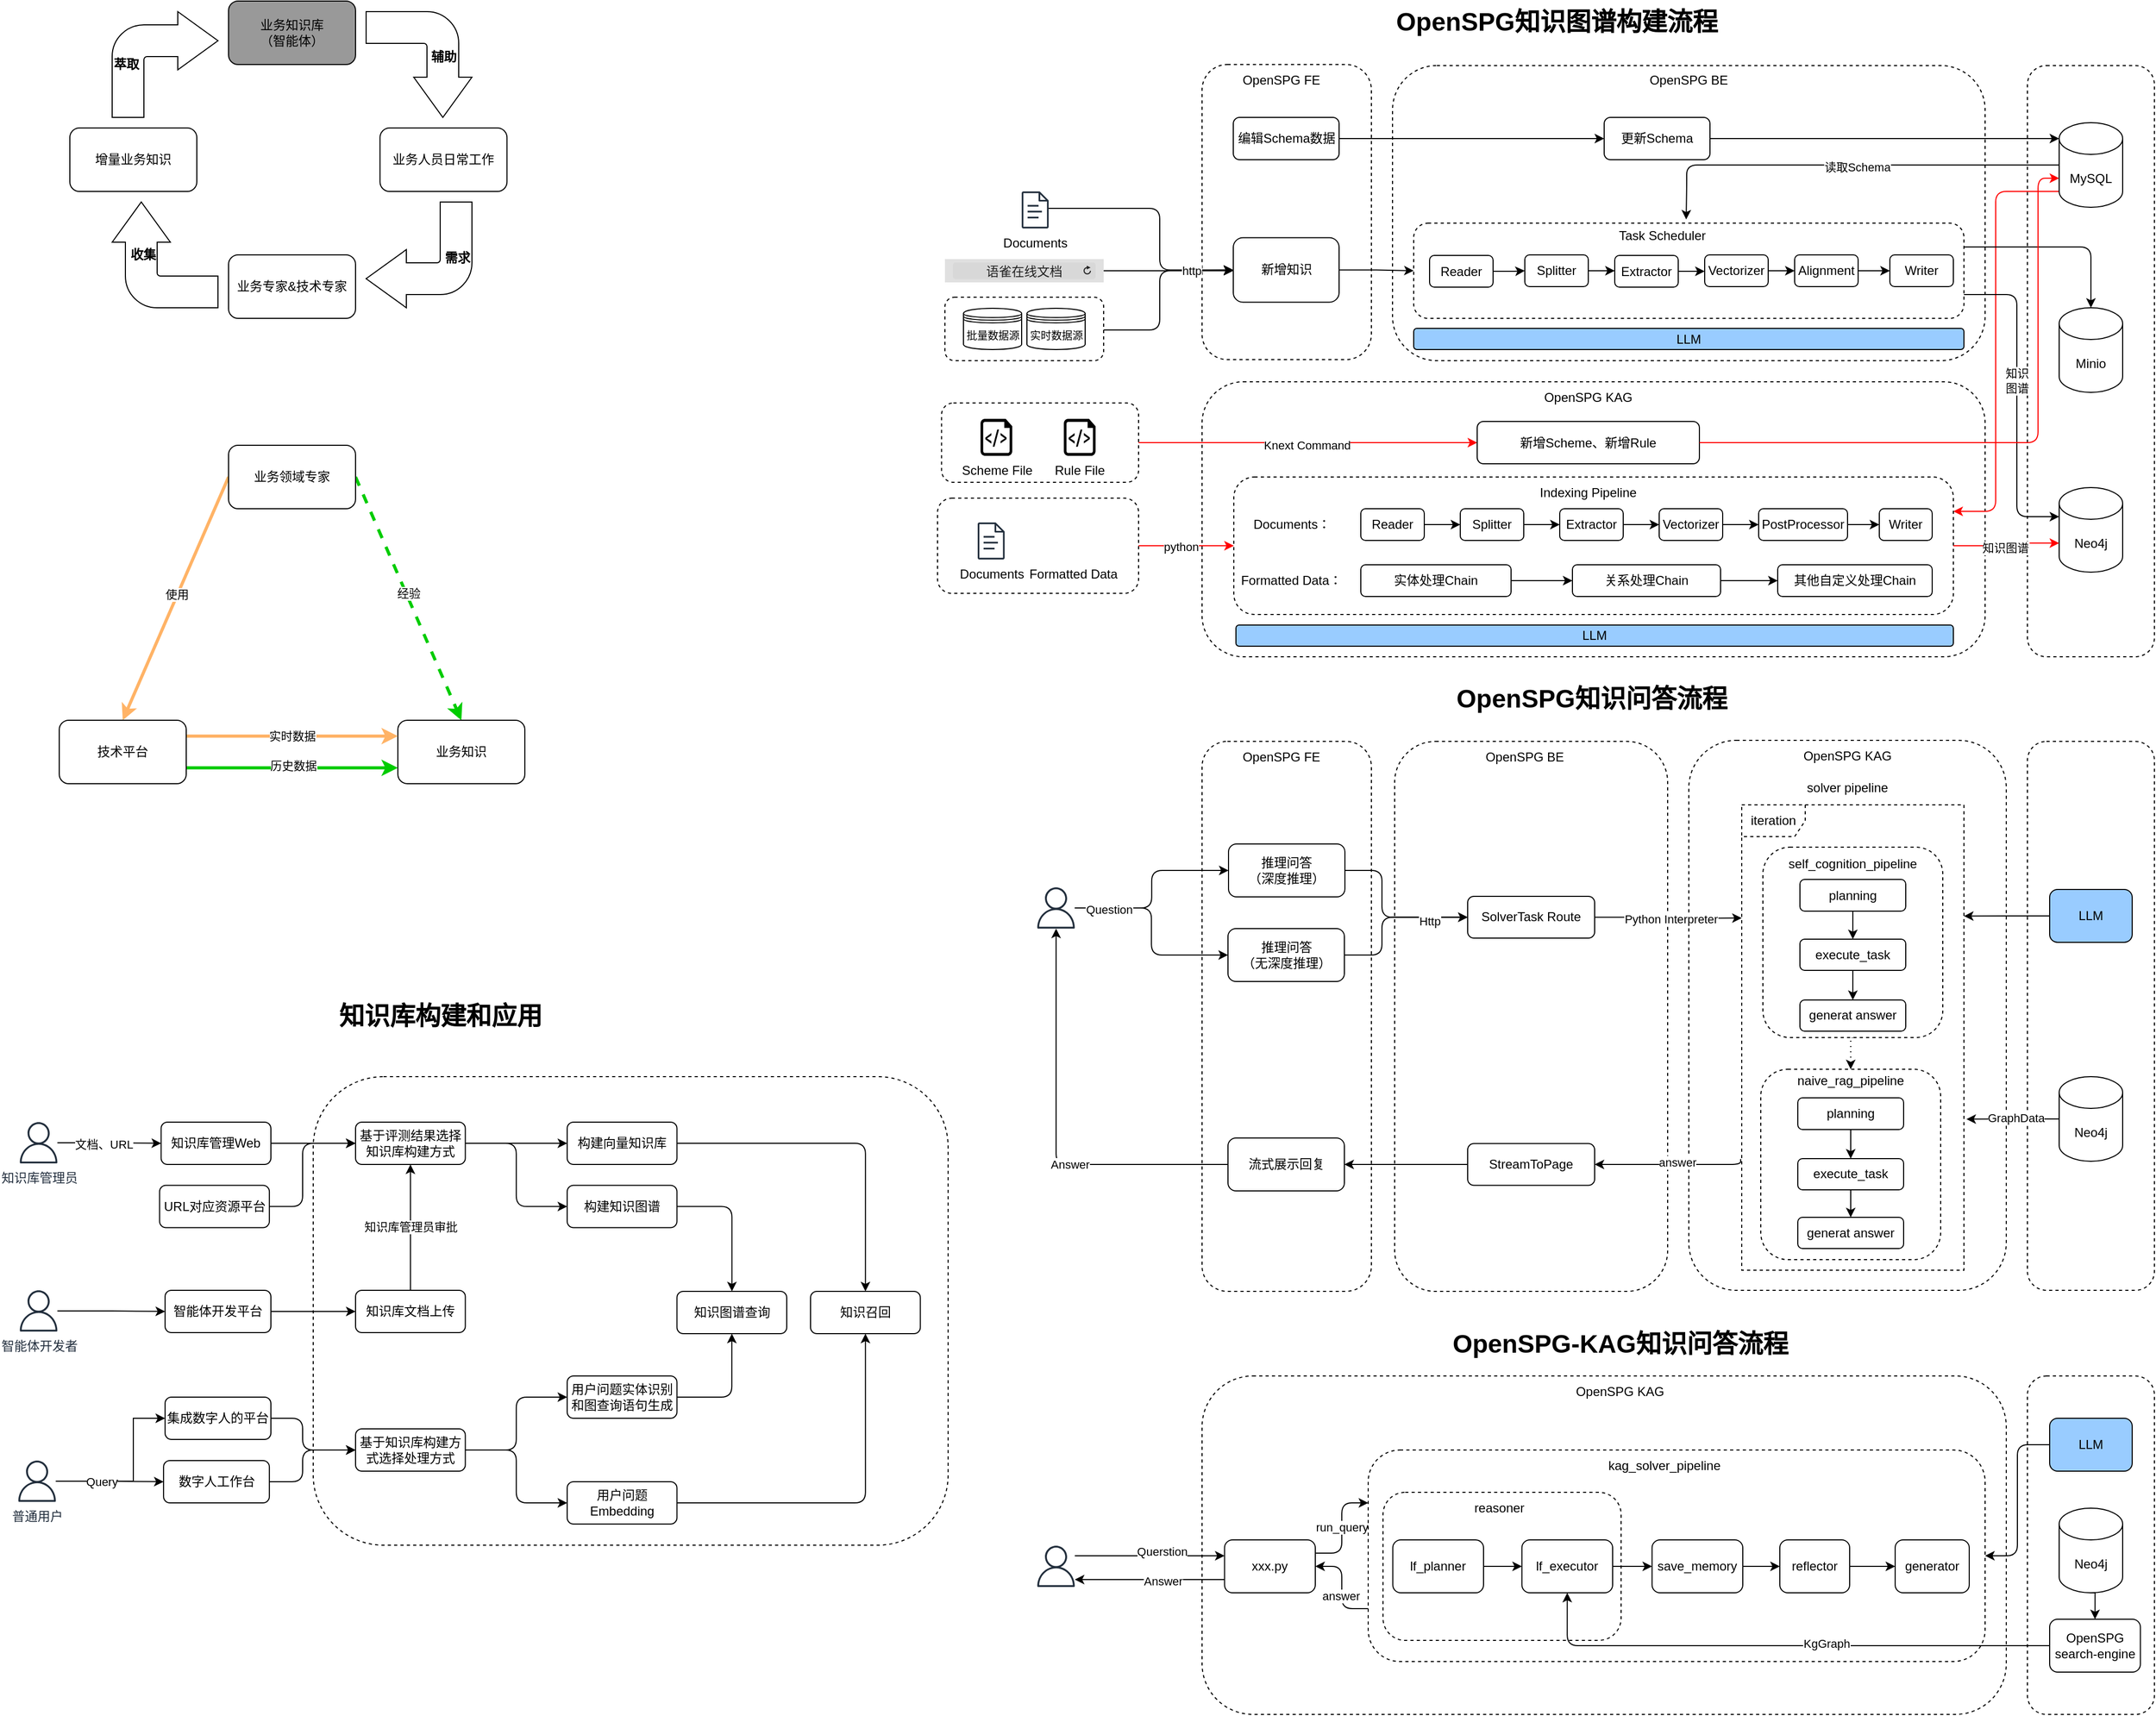 <mxfile version="26.2.15">
  <diagram name="第 1 页" id="yYkdZg6wuNuUhG_Zvvtf">
    <mxGraphModel dx="1426" dy="743" grid="1" gridSize="10" guides="1" tooltips="1" connect="1" arrows="1" fold="1" page="1" pageScale="1" pageWidth="3300" pageHeight="4681" math="0" shadow="0">
      <root>
        <mxCell id="0" />
        <mxCell id="1" parent="0" />
        <mxCell id="EqnmrQHS3Cuvg51kW6q9-6" value="" style="rounded=1;whiteSpace=wrap;html=1;dashed=1;" vertex="1" parent="1">
          <mxGeometry x="1980" y="760" width="120" height="519" as="geometry" />
        </mxCell>
        <mxCell id="EqnmrQHS3Cuvg51kW6q9-10" value="" style="rounded=1;whiteSpace=wrap;html=1;dashed=1;" vertex="1" parent="1">
          <mxGeometry x="1660" y="759" width="300" height="520" as="geometry" />
        </mxCell>
        <mxCell id="EqnmrQHS3Cuvg51kW6q9-62" style="edgeStyle=orthogonalEdgeStyle;rounded=0;orthogonalLoop=1;jettySize=auto;html=1;exitX=0.5;exitY=1;exitDx=0;exitDy=0;entryX=0.5;entryY=0;entryDx=0;entryDy=0;dashed=1;dashPattern=1 4;" edge="1" parent="1" source="EqnmrQHS3Cuvg51kW6q9-46" target="EqnmrQHS3Cuvg51kW6q9-55">
          <mxGeometry relative="1" as="geometry" />
        </mxCell>
        <mxCell id="EqnmrQHS3Cuvg51kW6q9-46" value="" style="rounded=1;whiteSpace=wrap;html=1;dashed=1;" vertex="1" parent="1">
          <mxGeometry x="1730" y="860" width="170" height="180" as="geometry" />
        </mxCell>
        <mxCell id="W9ZRotF47JclheKv-bLR-13" value="" style="rounded=1;whiteSpace=wrap;html=1;dashed=1;" parent="1" vertex="1">
          <mxGeometry x="1200" y="420" width="740" height="260" as="geometry" />
        </mxCell>
        <mxCell id="W9ZRotF47JclheKv-bLR-110" style="edgeStyle=orthogonalEdgeStyle;rounded=0;orthogonalLoop=1;jettySize=auto;html=1;exitX=1;exitY=0.5;exitDx=0;exitDy=0;entryX=0;entryY=0.5;entryDx=0;entryDy=0;strokeColor=#FF0000;" parent="1" source="W9ZRotF47JclheKv-bLR-104" target="W9ZRotF47JclheKv-bLR-106" edge="1">
          <mxGeometry relative="1" as="geometry" />
        </mxCell>
        <mxCell id="W9ZRotF47JclheKv-bLR-111" value="Knext Command" style="edgeLabel;html=1;align=center;verticalAlign=middle;resizable=0;points=[];" parent="W9ZRotF47JclheKv-bLR-110" vertex="1" connectable="0">
          <mxGeometry x="-0.006" y="-1" relative="1" as="geometry">
            <mxPoint y="1" as="offset" />
          </mxGeometry>
        </mxCell>
        <mxCell id="W9ZRotF47JclheKv-bLR-104" value="" style="rounded=1;whiteSpace=wrap;html=1;dashed=1;" parent="1" vertex="1">
          <mxGeometry x="953.79" y="440" width="186.21" height="75" as="geometry" />
        </mxCell>
        <mxCell id="W9ZRotF47JclheKv-bLR-133" style="edgeStyle=orthogonalEdgeStyle;rounded=0;orthogonalLoop=1;jettySize=auto;html=1;exitX=1;exitY=0.5;exitDx=0;exitDy=0;entryX=0;entryY=0.5;entryDx=0;entryDy=0;strokeColor=#FF0000;" parent="1" source="W9ZRotF47JclheKv-bLR-103" target="W9ZRotF47JclheKv-bLR-85" edge="1">
          <mxGeometry relative="1" as="geometry" />
        </mxCell>
        <mxCell id="W9ZRotF47JclheKv-bLR-141" value="python" style="edgeLabel;html=1;align=center;verticalAlign=middle;resizable=0;points=[];" parent="W9ZRotF47JclheKv-bLR-133" vertex="1" connectable="0">
          <mxGeometry x="-0.111" y="-1" relative="1" as="geometry">
            <mxPoint as="offset" />
          </mxGeometry>
        </mxCell>
        <mxCell id="W9ZRotF47JclheKv-bLR-103" value="" style="rounded=1;whiteSpace=wrap;html=1;dashed=1;" parent="1" vertex="1">
          <mxGeometry x="950" y="530" width="190" height="90" as="geometry" />
        </mxCell>
        <mxCell id="W9ZRotF47JclheKv-bLR-11" value="" style="rounded=1;whiteSpace=wrap;html=1;dashed=1;" parent="1" vertex="1">
          <mxGeometry x="1200" y="120" width="160" height="279" as="geometry" />
        </mxCell>
        <mxCell id="W9ZRotF47JclheKv-bLR-55" style="edgeStyle=orthogonalEdgeStyle;rounded=1;orthogonalLoop=1;jettySize=auto;html=1;curved=0;" parent="1" source="W9ZRotF47JclheKv-bLR-54" target="W9ZRotF47JclheKv-bLR-46" edge="1">
          <mxGeometry relative="1" as="geometry">
            <Array as="points">
              <mxPoint x="1160" y="371" />
              <mxPoint x="1160" y="315" />
            </Array>
          </mxGeometry>
        </mxCell>
        <mxCell id="W9ZRotF47JclheKv-bLR-54" value="" style="rounded=1;whiteSpace=wrap;html=1;dashed=1;" parent="1" vertex="1">
          <mxGeometry x="957" y="340" width="150" height="60" as="geometry" />
        </mxCell>
        <mxCell id="W9ZRotF47JclheKv-bLR-38" value="" style="rounded=1;whiteSpace=wrap;html=1;dashed=1;" parent="1" vertex="1">
          <mxGeometry x="1980" y="121" width="120" height="559" as="geometry" />
        </mxCell>
        <mxCell id="W9ZRotF47JclheKv-bLR-8" value="" style="rounded=1;whiteSpace=wrap;html=1;dashed=1;" parent="1" vertex="1">
          <mxGeometry x="1380" y="121" width="560" height="279" as="geometry" />
        </mxCell>
        <mxCell id="sVAgTZllFxHXXEI3geGE-21" value="" style="html=1;shadow=0;dashed=0;align=center;verticalAlign=middle;shape=mxgraph.arrows2.bendArrow;dy=15;dx=38;notch=0;arrowHead=55;rounded=1;rotation=-180;" parent="1" vertex="1">
          <mxGeometry x="410" y="250" width="100" height="100" as="geometry" />
        </mxCell>
        <mxCell id="sVAgTZllFxHXXEI3geGE-20" value="" style="html=1;shadow=0;dashed=0;align=center;verticalAlign=middle;shape=mxgraph.arrows2.bendArrow;dy=15;dx=38;notch=0;arrowHead=55;rounded=1;rotation=90;" parent="1" vertex="1">
          <mxGeometry x="410" y="70" width="100" height="100" as="geometry" />
        </mxCell>
        <mxCell id="-YbURKZivewxaCFzF05h-7" style="rounded=0;orthogonalLoop=1;jettySize=auto;html=1;exitX=1;exitY=0.5;exitDx=0;exitDy=0;entryX=0.5;entryY=0;entryDx=0;entryDy=0;strokeColor=#00CC00;strokeWidth=3;dashed=1;" parent="1" source="-YbURKZivewxaCFzF05h-1" target="-YbURKZivewxaCFzF05h-2" edge="1">
          <mxGeometry relative="1" as="geometry" />
        </mxCell>
        <mxCell id="-YbURKZivewxaCFzF05h-8" value="经验" style="edgeLabel;html=1;align=center;verticalAlign=middle;resizable=0;points=[];" parent="-YbURKZivewxaCFzF05h-7" vertex="1" connectable="0">
          <mxGeometry x="-0.038" y="2" relative="1" as="geometry">
            <mxPoint as="offset" />
          </mxGeometry>
        </mxCell>
        <mxCell id="-YbURKZivewxaCFzF05h-15" style="rounded=0;orthogonalLoop=1;jettySize=auto;html=1;exitX=0;exitY=0.5;exitDx=0;exitDy=0;entryX=0.5;entryY=0;entryDx=0;entryDy=0;strokeColor=#FFB366;strokeWidth=3;" parent="1" source="-YbURKZivewxaCFzF05h-1" target="-YbURKZivewxaCFzF05h-3" edge="1">
          <mxGeometry relative="1" as="geometry" />
        </mxCell>
        <mxCell id="-YbURKZivewxaCFzF05h-16" value="使用" style="edgeLabel;html=1;align=center;verticalAlign=middle;resizable=0;points=[];" parent="-YbURKZivewxaCFzF05h-15" vertex="1" connectable="0">
          <mxGeometry x="-0.032" y="-1" relative="1" as="geometry">
            <mxPoint as="offset" />
          </mxGeometry>
        </mxCell>
        <mxCell id="-YbURKZivewxaCFzF05h-1" value="业务领域专家" style="rounded=1;whiteSpace=wrap;html=1;" parent="1" vertex="1">
          <mxGeometry x="280" y="480" width="120" height="60" as="geometry" />
        </mxCell>
        <mxCell id="-YbURKZivewxaCFzF05h-2" value="业务知识" style="rounded=1;whiteSpace=wrap;html=1;" parent="1" vertex="1">
          <mxGeometry x="440" y="740" width="120" height="60" as="geometry" />
        </mxCell>
        <mxCell id="-YbURKZivewxaCFzF05h-5" style="edgeStyle=orthogonalEdgeStyle;rounded=0;orthogonalLoop=1;jettySize=auto;html=1;exitX=1;exitY=0.75;exitDx=0;exitDy=0;strokeColor=#00CC00;strokeWidth=3;entryX=0;entryY=0.75;entryDx=0;entryDy=0;" parent="1" source="-YbURKZivewxaCFzF05h-3" target="-YbURKZivewxaCFzF05h-2" edge="1">
          <mxGeometry relative="1" as="geometry" />
        </mxCell>
        <mxCell id="-YbURKZivewxaCFzF05h-6" value="历史数据" style="edgeLabel;html=1;align=center;verticalAlign=middle;resizable=0;points=[];" parent="-YbURKZivewxaCFzF05h-5" vertex="1" connectable="0">
          <mxGeometry x="0.003" y="2" relative="1" as="geometry">
            <mxPoint as="offset" />
          </mxGeometry>
        </mxCell>
        <mxCell id="-YbURKZivewxaCFzF05h-13" style="edgeStyle=orthogonalEdgeStyle;rounded=0;orthogonalLoop=1;jettySize=auto;html=1;exitX=1;exitY=0.25;exitDx=0;exitDy=0;entryX=0;entryY=0.25;entryDx=0;entryDy=0;strokeColor=#FFB366;strokeWidth=3;" parent="1" source="-YbURKZivewxaCFzF05h-3" target="-YbURKZivewxaCFzF05h-2" edge="1">
          <mxGeometry relative="1" as="geometry" />
        </mxCell>
        <mxCell id="-YbURKZivewxaCFzF05h-14" value="实时数据" style="edgeLabel;html=1;align=center;verticalAlign=middle;resizable=0;points=[];" parent="-YbURKZivewxaCFzF05h-13" vertex="1" connectable="0">
          <mxGeometry x="-0.004" relative="1" as="geometry">
            <mxPoint as="offset" />
          </mxGeometry>
        </mxCell>
        <mxCell id="-YbURKZivewxaCFzF05h-3" value="技术平台" style="rounded=1;whiteSpace=wrap;html=1;" parent="1" vertex="1">
          <mxGeometry x="120" y="740" width="120" height="60" as="geometry" />
        </mxCell>
        <mxCell id="sVAgTZllFxHXXEI3geGE-1" value="业务知识库&lt;div&gt;（智能体）&lt;/div&gt;" style="rounded=1;whiteSpace=wrap;html=1;fillColor=#999999;" parent="1" vertex="1">
          <mxGeometry x="280" y="60" width="120" height="60" as="geometry" />
        </mxCell>
        <mxCell id="sVAgTZllFxHXXEI3geGE-2" value="业务人员日常工作" style="rounded=1;whiteSpace=wrap;html=1;" parent="1" vertex="1">
          <mxGeometry x="423.13" y="180" width="120" height="60" as="geometry" />
        </mxCell>
        <mxCell id="sVAgTZllFxHXXEI3geGE-6" value="辅助" style="text;align=center;fontStyle=1;verticalAlign=middle;spacingLeft=3;spacingRight=3;strokeColor=none;rotatable=0;points=[[0,0.5],[1,0.5]];portConstraint=eastwest;html=1;" parent="1" vertex="1">
          <mxGeometry x="450" y="100" width="66.25" height="26" as="geometry" />
        </mxCell>
        <mxCell id="sVAgTZllFxHXXEI3geGE-7" value="业务专家&amp;amp;技术专家" style="rounded=1;whiteSpace=wrap;html=1;" parent="1" vertex="1">
          <mxGeometry x="280" y="300" width="120" height="60" as="geometry" />
        </mxCell>
        <mxCell id="sVAgTZllFxHXXEI3geGE-17" value="需求" style="text;align=center;fontStyle=1;verticalAlign=middle;spacingLeft=3;spacingRight=3;strokeColor=none;rotatable=0;points=[[0,0.5],[1,0.5]];portConstraint=eastwest;html=1;" parent="1" vertex="1">
          <mxGeometry x="461.87" y="290" width="68.13" height="26" as="geometry" />
        </mxCell>
        <mxCell id="sVAgTZllFxHXXEI3geGE-18" value="增量业务知识" style="rounded=1;whiteSpace=wrap;html=1;" parent="1" vertex="1">
          <mxGeometry x="130" y="180" width="120" height="60" as="geometry" />
        </mxCell>
        <mxCell id="sVAgTZllFxHXXEI3geGE-22" value="" style="html=1;shadow=0;dashed=0;align=center;verticalAlign=middle;shape=mxgraph.arrows2.bendArrow;dy=15;dx=38;notch=0;arrowHead=55;rounded=1;rotation=-90;" parent="1" vertex="1">
          <mxGeometry x="170" y="250" width="100" height="100" as="geometry" />
        </mxCell>
        <mxCell id="sVAgTZllFxHXXEI3geGE-23" value="收集" style="text;align=center;fontStyle=1;verticalAlign=middle;spacingLeft=3;spacingRight=3;strokeColor=none;rotatable=0;points=[[0,0.5],[1,0.5]];portConstraint=eastwest;html=1;" parent="1" vertex="1">
          <mxGeometry x="170" y="287" width="58.13" height="26" as="geometry" />
        </mxCell>
        <mxCell id="sVAgTZllFxHXXEI3geGE-24" value="" style="html=1;shadow=0;dashed=0;align=center;verticalAlign=middle;shape=mxgraph.arrows2.bendArrow;dy=15;dx=38;notch=0;arrowHead=55;rounded=1;rotation=0;" parent="1" vertex="1">
          <mxGeometry x="170" y="70" width="100" height="100" as="geometry" />
        </mxCell>
        <mxCell id="sVAgTZllFxHXXEI3geGE-25" value="萃取" style="text;align=center;fontStyle=1;verticalAlign=middle;spacingLeft=3;spacingRight=3;strokeColor=none;rotatable=0;points=[[0,0.5],[1,0.5]];portConstraint=eastwest;html=1;" parent="1" vertex="1">
          <mxGeometry x="150" y="107" width="66.25" height="26" as="geometry" />
        </mxCell>
        <mxCell id="W9ZRotF47JclheKv-bLR-9" value="OpenSPG BE" style="text;html=1;align=center;verticalAlign=middle;whiteSpace=wrap;rounded=0;" parent="1" vertex="1">
          <mxGeometry x="1615" y="120" width="90" height="30" as="geometry" />
        </mxCell>
        <mxCell id="W9ZRotF47JclheKv-bLR-12" value="OpenSPG FE" style="text;html=1;align=center;verticalAlign=middle;whiteSpace=wrap;rounded=0;" parent="1" vertex="1">
          <mxGeometry x="1229.5" y="120" width="90" height="30" as="geometry" />
        </mxCell>
        <mxCell id="W9ZRotF47JclheKv-bLR-14" value="OpenSPG KAG" style="text;html=1;align=center;verticalAlign=middle;whiteSpace=wrap;rounded=0;" parent="1" vertex="1">
          <mxGeometry x="1520" y="420" width="90" height="30" as="geometry" />
        </mxCell>
        <mxCell id="W9ZRotF47JclheKv-bLR-45" style="edgeStyle=orthogonalEdgeStyle;rounded=1;orthogonalLoop=1;jettySize=auto;html=1;entryX=0;entryY=0.5;entryDx=0;entryDy=0;curved=0;" parent="1" source="W9ZRotF47JclheKv-bLR-18" target="W9ZRotF47JclheKv-bLR-46" edge="1">
          <mxGeometry relative="1" as="geometry">
            <mxPoint x="1173.5" y="273" as="targetPoint" />
            <Array as="points">
              <mxPoint x="1160" y="256" />
              <mxPoint x="1160" y="314" />
            </Array>
          </mxGeometry>
        </mxCell>
        <mxCell id="W9ZRotF47JclheKv-bLR-18" value="&lt;span style=&quot;color: rgb(0, 0, 0); text-wrap-mode: wrap;&quot;&gt;Documents&lt;/span&gt;" style="sketch=0;outlineConnect=0;fontColor=#232F3E;gradientColor=none;fillColor=#232F3D;strokeColor=none;dashed=0;verticalLabelPosition=bottom;verticalAlign=top;align=center;html=1;fontSize=12;fontStyle=0;aspect=fixed;pointerEvents=1;shape=mxgraph.aws4.document;" parent="1" vertex="1">
          <mxGeometry x="1029.5" y="240" width="25.58" height="35" as="geometry" />
        </mxCell>
        <mxCell id="W9ZRotF47JclheKv-bLR-76" style="edgeStyle=orthogonalEdgeStyle;rounded=1;orthogonalLoop=1;jettySize=auto;html=1;exitX=0;exitY=0.5;exitDx=0;exitDy=0;exitPerimeter=0;entryX=0.75;entryY=0;entryDx=0;entryDy=0;curved=0;" parent="1" source="W9ZRotF47JclheKv-bLR-30" target="W9ZRotF47JclheKv-bLR-58" edge="1">
          <mxGeometry relative="1" as="geometry">
            <Array as="points">
              <mxPoint x="1658" y="215" />
              <mxPoint x="1658" y="233" />
            </Array>
          </mxGeometry>
        </mxCell>
        <mxCell id="W9ZRotF47JclheKv-bLR-77" value="读取Schema" style="edgeLabel;html=1;align=center;verticalAlign=middle;resizable=0;points=[];" parent="W9ZRotF47JclheKv-bLR-76" vertex="1" connectable="0">
          <mxGeometry x="-0.055" y="2" relative="1" as="geometry">
            <mxPoint as="offset" />
          </mxGeometry>
        </mxCell>
        <mxCell id="Y2xWvQUmhy8zB1OBUH8H-1" style="edgeStyle=orthogonalEdgeStyle;rounded=1;orthogonalLoop=1;jettySize=auto;html=1;exitX=0;exitY=1;exitDx=0;exitDy=-15;exitPerimeter=0;entryX=1;entryY=0.25;entryDx=0;entryDy=0;curved=0;strokeColor=#FF0000;" parent="1" source="W9ZRotF47JclheKv-bLR-30" target="W9ZRotF47JclheKv-bLR-85" edge="1">
          <mxGeometry relative="1" as="geometry">
            <Array as="points">
              <mxPoint x="1950" y="240" />
              <mxPoint x="1950" y="543" />
            </Array>
          </mxGeometry>
        </mxCell>
        <mxCell id="W9ZRotF47JclheKv-bLR-30" value="MySQL" style="shape=cylinder3;whiteSpace=wrap;html=1;boundedLbl=1;backgroundOutline=1;size=15;" parent="1" vertex="1">
          <mxGeometry x="2010" y="175" width="60" height="80" as="geometry" />
        </mxCell>
        <mxCell id="W9ZRotF47JclheKv-bLR-31" value="更新Schema" style="rounded=1;whiteSpace=wrap;html=1;" parent="1" vertex="1">
          <mxGeometry x="1580" y="170" width="100" height="40" as="geometry" />
        </mxCell>
        <mxCell id="W9ZRotF47JclheKv-bLR-43" style="edgeStyle=orthogonalEdgeStyle;rounded=0;orthogonalLoop=1;jettySize=auto;html=1;" parent="1" source="W9ZRotF47JclheKv-bLR-37" target="W9ZRotF47JclheKv-bLR-31" edge="1">
          <mxGeometry relative="1" as="geometry" />
        </mxCell>
        <mxCell id="W9ZRotF47JclheKv-bLR-37" value="编辑Schema数据" style="rounded=1;whiteSpace=wrap;html=1;" parent="1" vertex="1">
          <mxGeometry x="1229.5" y="170" width="100" height="40" as="geometry" />
        </mxCell>
        <mxCell id="W9ZRotF47JclheKv-bLR-40" value="Minio" style="shape=cylinder3;whiteSpace=wrap;html=1;boundedLbl=1;backgroundOutline=1;size=15;" parent="1" vertex="1">
          <mxGeometry x="2010" y="350" width="60" height="80" as="geometry" />
        </mxCell>
        <mxCell id="W9ZRotF47JclheKv-bLR-41" value="Neo4j" style="shape=cylinder3;whiteSpace=wrap;html=1;boundedLbl=1;backgroundOutline=1;size=15;" parent="1" vertex="1">
          <mxGeometry x="2010" y="520" width="60" height="80" as="geometry" />
        </mxCell>
        <mxCell id="W9ZRotF47JclheKv-bLR-65" style="edgeStyle=orthogonalEdgeStyle;rounded=0;orthogonalLoop=1;jettySize=auto;html=1;exitX=1;exitY=0.5;exitDx=0;exitDy=0;entryX=0;entryY=0.5;entryDx=0;entryDy=0;" parent="1" source="W9ZRotF47JclheKv-bLR-46" target="W9ZRotF47JclheKv-bLR-56" edge="1">
          <mxGeometry relative="1" as="geometry" />
        </mxCell>
        <mxCell id="W9ZRotF47JclheKv-bLR-46" value="新增知识" style="rounded=1;whiteSpace=wrap;html=1;" parent="1" vertex="1">
          <mxGeometry x="1229.5" y="283.75" width="100" height="61" as="geometry" />
        </mxCell>
        <mxCell id="W9ZRotF47JclheKv-bLR-49" style="edgeStyle=orthogonalEdgeStyle;rounded=1;orthogonalLoop=1;jettySize=auto;html=1;curved=0;" parent="1" source="W9ZRotF47JclheKv-bLR-48" target="W9ZRotF47JclheKv-bLR-46" edge="1">
          <mxGeometry relative="1" as="geometry" />
        </mxCell>
        <mxCell id="W9ZRotF47JclheKv-bLR-142" value="http" style="edgeLabel;html=1;align=center;verticalAlign=middle;resizable=0;points=[];" parent="W9ZRotF47JclheKv-bLR-49" vertex="1" connectable="0">
          <mxGeometry x="0.359" relative="1" as="geometry">
            <mxPoint as="offset" />
          </mxGeometry>
        </mxCell>
        <mxCell id="W9ZRotF47JclheKv-bLR-48" value="&lt;font style=&quot;font-size: 12px;&quot;&gt;语雀在线文档&lt;/font&gt;" style="html=1;strokeWidth=1;shadow=0;dashed=0;shape=mxgraph.ios7ui.url;fillColor=#e0e0e0;strokeColor=#c0c0c0;buttonText=;strokeColor2=#222222;fontColor=#222222;fontSize=8;spacingTop=2;align=center;whiteSpace=wrap;" parent="1" vertex="1">
          <mxGeometry x="957" y="304" width="150" height="22" as="geometry" />
        </mxCell>
        <mxCell id="W9ZRotF47JclheKv-bLR-50" value="&lt;font style=&quot;font-size: 10px;&quot;&gt;批量数据源&lt;/font&gt;" style="shape=datastore;whiteSpace=wrap;html=1;" parent="1" vertex="1">
          <mxGeometry x="974.5" y="350.5" width="55" height="39" as="geometry" />
        </mxCell>
        <mxCell id="W9ZRotF47JclheKv-bLR-51" value="&lt;font style=&quot;font-size: 10px;&quot;&gt;实时数据源&lt;/font&gt;" style="shape=datastore;whiteSpace=wrap;html=1;" parent="1" vertex="1">
          <mxGeometry x="1034.5" y="350.5" width="55" height="39" as="geometry" />
        </mxCell>
        <mxCell id="W9ZRotF47JclheKv-bLR-56" value="" style="rounded=1;whiteSpace=wrap;html=1;dashed=1;" parent="1" vertex="1">
          <mxGeometry x="1400" y="270" width="520" height="90" as="geometry" />
        </mxCell>
        <mxCell id="W9ZRotF47JclheKv-bLR-61" style="edgeStyle=orthogonalEdgeStyle;rounded=0;orthogonalLoop=1;jettySize=auto;html=1;entryX=0;entryY=0.5;entryDx=0;entryDy=0;" parent="1" source="W9ZRotF47JclheKv-bLR-57" target="W9ZRotF47JclheKv-bLR-60" edge="1">
          <mxGeometry relative="1" as="geometry" />
        </mxCell>
        <mxCell id="W9ZRotF47JclheKv-bLR-57" value="Reader" style="rounded=1;whiteSpace=wrap;html=1;" parent="1" vertex="1">
          <mxGeometry x="1415" y="300.5" width="60" height="30" as="geometry" />
        </mxCell>
        <mxCell id="W9ZRotF47JclheKv-bLR-58" value="Task Scheduler" style="text;html=1;align=center;verticalAlign=middle;whiteSpace=wrap;rounded=0;" parent="1" vertex="1">
          <mxGeometry x="1590" y="266.5" width="90" height="30" as="geometry" />
        </mxCell>
        <mxCell id="W9ZRotF47JclheKv-bLR-63" style="edgeStyle=orthogonalEdgeStyle;rounded=0;orthogonalLoop=1;jettySize=auto;html=1;exitX=1;exitY=0.5;exitDx=0;exitDy=0;entryX=0;entryY=0.5;entryDx=0;entryDy=0;" parent="1" source="W9ZRotF47JclheKv-bLR-60" target="W9ZRotF47JclheKv-bLR-62" edge="1">
          <mxGeometry relative="1" as="geometry" />
        </mxCell>
        <mxCell id="W9ZRotF47JclheKv-bLR-60" value="Splitter" style="rounded=1;whiteSpace=wrap;html=1;" parent="1" vertex="1">
          <mxGeometry x="1505" y="300" width="60" height="30" as="geometry" />
        </mxCell>
        <mxCell id="W9ZRotF47JclheKv-bLR-66" style="edgeStyle=orthogonalEdgeStyle;rounded=0;orthogonalLoop=1;jettySize=auto;html=1;exitX=1;exitY=0.5;exitDx=0;exitDy=0;entryX=0;entryY=0.5;entryDx=0;entryDy=0;" parent="1" source="W9ZRotF47JclheKv-bLR-62" target="W9ZRotF47JclheKv-bLR-64" edge="1">
          <mxGeometry relative="1" as="geometry" />
        </mxCell>
        <mxCell id="W9ZRotF47JclheKv-bLR-62" value="Extractor" style="rounded=1;whiteSpace=wrap;html=1;" parent="1" vertex="1">
          <mxGeometry x="1590" y="300.5" width="60" height="30" as="geometry" />
        </mxCell>
        <mxCell id="W9ZRotF47JclheKv-bLR-68" style="edgeStyle=orthogonalEdgeStyle;rounded=0;orthogonalLoop=1;jettySize=auto;html=1;exitX=1;exitY=0.5;exitDx=0;exitDy=0;entryX=0;entryY=0.5;entryDx=0;entryDy=0;" parent="1" source="W9ZRotF47JclheKv-bLR-64" target="W9ZRotF47JclheKv-bLR-67" edge="1">
          <mxGeometry relative="1" as="geometry" />
        </mxCell>
        <mxCell id="W9ZRotF47JclheKv-bLR-64" value="Vectorizer" style="rounded=1;whiteSpace=wrap;html=1;" parent="1" vertex="1">
          <mxGeometry x="1675" y="300" width="60" height="30" as="geometry" />
        </mxCell>
        <mxCell id="W9ZRotF47JclheKv-bLR-72" style="edgeStyle=orthogonalEdgeStyle;rounded=0;orthogonalLoop=1;jettySize=auto;html=1;exitX=1;exitY=0.5;exitDx=0;exitDy=0;entryX=0;entryY=0.5;entryDx=0;entryDy=0;" parent="1" source="W9ZRotF47JclheKv-bLR-67" target="W9ZRotF47JclheKv-bLR-69" edge="1">
          <mxGeometry relative="1" as="geometry" />
        </mxCell>
        <mxCell id="W9ZRotF47JclheKv-bLR-67" value="Alignment" style="rounded=1;whiteSpace=wrap;html=1;" parent="1" vertex="1">
          <mxGeometry x="1760" y="300" width="60" height="30" as="geometry" />
        </mxCell>
        <mxCell id="W9ZRotF47JclheKv-bLR-69" value="Writer" style="rounded=1;whiteSpace=wrap;html=1;" parent="1" vertex="1">
          <mxGeometry x="1850" y="300" width="60" height="30" as="geometry" />
        </mxCell>
        <mxCell id="W9ZRotF47JclheKv-bLR-73" style="edgeStyle=orthogonalEdgeStyle;rounded=1;orthogonalLoop=1;jettySize=auto;html=1;exitX=1;exitY=0.75;exitDx=0;exitDy=0;entryX=0;entryY=0;entryDx=0;entryDy=27.5;entryPerimeter=0;curved=0;" parent="1" source="W9ZRotF47JclheKv-bLR-56" target="W9ZRotF47JclheKv-bLR-41" edge="1">
          <mxGeometry relative="1" as="geometry">
            <Array as="points">
              <mxPoint x="1970" y="338" />
              <mxPoint x="1970" y="548" />
            </Array>
          </mxGeometry>
        </mxCell>
        <mxCell id="W9ZRotF47JclheKv-bLR-144" value="知识&lt;div&gt;图谱&lt;/div&gt;" style="edgeLabel;html=1;align=center;verticalAlign=middle;resizable=0;points=[];" parent="W9ZRotF47JclheKv-bLR-73" vertex="1" connectable="0">
          <mxGeometry x="-0.125" relative="1" as="geometry">
            <mxPoint as="offset" />
          </mxGeometry>
        </mxCell>
        <mxCell id="W9ZRotF47JclheKv-bLR-75" style="edgeStyle=orthogonalEdgeStyle;rounded=1;orthogonalLoop=1;jettySize=auto;html=1;exitX=1;exitY=0.25;exitDx=0;exitDy=0;entryX=0.5;entryY=0;entryDx=0;entryDy=0;entryPerimeter=0;curved=0;" parent="1" source="W9ZRotF47JclheKv-bLR-56" target="W9ZRotF47JclheKv-bLR-40" edge="1">
          <mxGeometry relative="1" as="geometry" />
        </mxCell>
        <mxCell id="W9ZRotF47JclheKv-bLR-79" style="edgeStyle=orthogonalEdgeStyle;rounded=0;orthogonalLoop=1;jettySize=auto;html=1;exitX=1;exitY=0.5;exitDx=0;exitDy=0;entryX=0;entryY=0;entryDx=0;entryDy=15;entryPerimeter=0;" parent="1" source="W9ZRotF47JclheKv-bLR-31" target="W9ZRotF47JclheKv-bLR-30" edge="1">
          <mxGeometry relative="1" as="geometry" />
        </mxCell>
        <mxCell id="W9ZRotF47JclheKv-bLR-80" value="&lt;span style=&quot;color: rgb(0, 0, 0); text-wrap-mode: wrap;&quot;&gt;Documents&lt;/span&gt;" style="sketch=0;outlineConnect=0;fontColor=#232F3E;gradientColor=none;fillColor=#232F3D;strokeColor=none;dashed=0;verticalLabelPosition=bottom;verticalAlign=top;align=center;html=1;fontSize=12;fontStyle=0;aspect=fixed;pointerEvents=1;shape=mxgraph.aws4.document;" parent="1" vertex="1">
          <mxGeometry x="987.9" y="553" width="25.58" height="35" as="geometry" />
        </mxCell>
        <mxCell id="W9ZRotF47JclheKv-bLR-84" value="Scheme File" style="verticalLabelPosition=bottom;html=1;verticalAlign=top;align=center;strokeColor=none;fillColor=#000000;shape=mxgraph.azure.script_file;pointerEvents=1;gradientColor=light-dark(#000000, #ffffff);" parent="1" vertex="1">
          <mxGeometry x="990.64" y="455" width="30" height="35" as="geometry" />
        </mxCell>
        <mxCell id="W9ZRotF47JclheKv-bLR-85" value="" style="rounded=1;whiteSpace=wrap;html=1;dashed=1;" parent="1" vertex="1">
          <mxGeometry x="1230" y="510" width="680" height="130" as="geometry" />
        </mxCell>
        <mxCell id="W9ZRotF47JclheKv-bLR-86" value="Indexing Pipeline" style="text;html=1;align=center;verticalAlign=middle;whiteSpace=wrap;rounded=0;" parent="1" vertex="1">
          <mxGeometry x="1510" y="510" width="110" height="30" as="geometry" />
        </mxCell>
        <mxCell id="W9ZRotF47JclheKv-bLR-87" value="Rule File" style="verticalLabelPosition=bottom;html=1;verticalAlign=top;align=center;strokeColor=none;fillColor=#000000;shape=mxgraph.azure.script_file;pointerEvents=1;gradientColor=light-dark(#000000, #ffffff);" parent="1" vertex="1">
          <mxGeometry x="1069.35" y="455" width="30" height="35" as="geometry" />
        </mxCell>
        <mxCell id="W9ZRotF47JclheKv-bLR-102" value="Formatted Data" style="shape=image;html=1;verticalAlign=top;verticalLabelPosition=bottom;labelBackgroundColor=#ffffff;imageAspect=0;aspect=fixed;image=https://cdn0.iconfinder.com/data/icons/phosphor-fill-vol-3/256/microsoft-excel-logo-fill-128.png" parent="1" vertex="1">
          <mxGeometry x="1058.69" y="550" width="38" height="38" as="geometry" />
        </mxCell>
        <mxCell id="W9ZRotF47JclheKv-bLR-106" value="新增Scheme、新增Rule" style="rounded=1;whiteSpace=wrap;html=1;" parent="1" vertex="1">
          <mxGeometry x="1460" y="457.5" width="210" height="40" as="geometry" />
        </mxCell>
        <mxCell id="W9ZRotF47JclheKv-bLR-112" style="edgeStyle=orthogonalEdgeStyle;rounded=1;orthogonalLoop=1;jettySize=auto;html=1;exitX=1;exitY=0.5;exitDx=0;exitDy=0;entryX=0;entryY=0;entryDx=0;entryDy=52.5;entryPerimeter=0;curved=0;strokeColor=#FF0000;" parent="1" source="W9ZRotF47JclheKv-bLR-106" target="W9ZRotF47JclheKv-bLR-30" edge="1">
          <mxGeometry relative="1" as="geometry">
            <Array as="points">
              <mxPoint x="1990" y="478" />
              <mxPoint x="1990" y="228" />
            </Array>
          </mxGeometry>
        </mxCell>
        <mxCell id="W9ZRotF47JclheKv-bLR-121" style="edgeStyle=orthogonalEdgeStyle;rounded=0;orthogonalLoop=1;jettySize=auto;html=1;exitX=1;exitY=0.5;exitDx=0;exitDy=0;entryX=0;entryY=0.5;entryDx=0;entryDy=0;" parent="1" source="W9ZRotF47JclheKv-bLR-114" target="W9ZRotF47JclheKv-bLR-116" edge="1">
          <mxGeometry relative="1" as="geometry" />
        </mxCell>
        <mxCell id="W9ZRotF47JclheKv-bLR-114" value="Splitter" style="rounded=1;whiteSpace=wrap;html=1;" parent="1" vertex="1">
          <mxGeometry x="1444" y="540" width="60" height="30" as="geometry" />
        </mxCell>
        <mxCell id="W9ZRotF47JclheKv-bLR-120" style="edgeStyle=orthogonalEdgeStyle;rounded=0;orthogonalLoop=1;jettySize=auto;html=1;exitX=1;exitY=0.5;exitDx=0;exitDy=0;entryX=0;entryY=0.5;entryDx=0;entryDy=0;" parent="1" source="W9ZRotF47JclheKv-bLR-115" target="W9ZRotF47JclheKv-bLR-114" edge="1">
          <mxGeometry relative="1" as="geometry" />
        </mxCell>
        <mxCell id="W9ZRotF47JclheKv-bLR-115" value="Reader" style="rounded=1;whiteSpace=wrap;html=1;" parent="1" vertex="1">
          <mxGeometry x="1350" y="540" width="60" height="30" as="geometry" />
        </mxCell>
        <mxCell id="W9ZRotF47JclheKv-bLR-123" style="edgeStyle=orthogonalEdgeStyle;rounded=0;orthogonalLoop=1;jettySize=auto;html=1;exitX=1;exitY=0.5;exitDx=0;exitDy=0;entryX=0;entryY=0.5;entryDx=0;entryDy=0;" parent="1" source="W9ZRotF47JclheKv-bLR-116" target="W9ZRotF47JclheKv-bLR-119" edge="1">
          <mxGeometry relative="1" as="geometry" />
        </mxCell>
        <mxCell id="W9ZRotF47JclheKv-bLR-116" value="Extractor" style="rounded=1;whiteSpace=wrap;html=1;" parent="1" vertex="1">
          <mxGeometry x="1538" y="540" width="60" height="30" as="geometry" />
        </mxCell>
        <mxCell id="Y2xWvQUmhy8zB1OBUH8H-5" style="edgeStyle=orthogonalEdgeStyle;rounded=0;orthogonalLoop=1;jettySize=auto;html=1;exitX=1;exitY=0.5;exitDx=0;exitDy=0;" parent="1" source="W9ZRotF47JclheKv-bLR-118" target="Y2xWvQUmhy8zB1OBUH8H-4" edge="1">
          <mxGeometry relative="1" as="geometry" />
        </mxCell>
        <mxCell id="W9ZRotF47JclheKv-bLR-118" value="PostProcessor" style="rounded=1;whiteSpace=wrap;html=1;" parent="1" vertex="1">
          <mxGeometry x="1726" y="540" width="84" height="30" as="geometry" />
        </mxCell>
        <mxCell id="W9ZRotF47JclheKv-bLR-124" style="edgeStyle=orthogonalEdgeStyle;rounded=0;orthogonalLoop=1;jettySize=auto;html=1;exitX=1;exitY=0.5;exitDx=0;exitDy=0;entryX=0;entryY=0.5;entryDx=0;entryDy=0;" parent="1" source="W9ZRotF47JclheKv-bLR-119" target="W9ZRotF47JclheKv-bLR-118" edge="1">
          <mxGeometry relative="1" as="geometry" />
        </mxCell>
        <mxCell id="W9ZRotF47JclheKv-bLR-119" value="Vectorizer" style="rounded=1;whiteSpace=wrap;html=1;" parent="1" vertex="1">
          <mxGeometry x="1632" y="540" width="60" height="30" as="geometry" />
        </mxCell>
        <mxCell id="W9ZRotF47JclheKv-bLR-125" value="Documents：" style="text;html=1;align=center;verticalAlign=middle;whiteSpace=wrap;rounded=0;" parent="1" vertex="1">
          <mxGeometry x="1239.5" y="540" width="90" height="30" as="geometry" />
        </mxCell>
        <mxCell id="W9ZRotF47JclheKv-bLR-126" value="Formatted Data：" style="text;html=1;align=center;verticalAlign=middle;whiteSpace=wrap;rounded=0;" parent="1" vertex="1">
          <mxGeometry x="1234.25" y="593" width="100.5" height="30" as="geometry" />
        </mxCell>
        <mxCell id="W9ZRotF47JclheKv-bLR-140" style="edgeStyle=orthogonalEdgeStyle;rounded=0;orthogonalLoop=1;jettySize=auto;html=1;exitX=1;exitY=0.5;exitDx=0;exitDy=0;entryX=0;entryY=0.5;entryDx=0;entryDy=0;" parent="1" source="W9ZRotF47JclheKv-bLR-128" target="W9ZRotF47JclheKv-bLR-138" edge="1">
          <mxGeometry relative="1" as="geometry" />
        </mxCell>
        <mxCell id="W9ZRotF47JclheKv-bLR-128" value="实体处理Chain" style="rounded=1;whiteSpace=wrap;html=1;" parent="1" vertex="1">
          <mxGeometry x="1350" y="593" width="142" height="30" as="geometry" />
        </mxCell>
        <mxCell id="W9ZRotF47JclheKv-bLR-137" style="edgeStyle=orthogonalEdgeStyle;rounded=0;orthogonalLoop=1;jettySize=auto;html=1;exitX=1;exitY=0.5;exitDx=0;exitDy=0;entryX=0;entryY=0;entryDx=0;entryDy=52.5;entryPerimeter=0;strokeColor=#FF0000;" parent="1" source="W9ZRotF47JclheKv-bLR-85" target="W9ZRotF47JclheKv-bLR-41" edge="1">
          <mxGeometry relative="1" as="geometry" />
        </mxCell>
        <mxCell id="W9ZRotF47JclheKv-bLR-145" value="知识图谱" style="edgeLabel;html=1;align=center;verticalAlign=middle;resizable=0;points=[];" parent="W9ZRotF47JclheKv-bLR-137" vertex="1" connectable="0">
          <mxGeometry x="-0.04" y="-2" relative="1" as="geometry">
            <mxPoint as="offset" />
          </mxGeometry>
        </mxCell>
        <mxCell id="W9ZRotF47JclheKv-bLR-143" style="edgeStyle=orthogonalEdgeStyle;rounded=0;orthogonalLoop=1;jettySize=auto;html=1;exitX=1;exitY=0.5;exitDx=0;exitDy=0;entryX=0;entryY=0.5;entryDx=0;entryDy=0;" parent="1" source="W9ZRotF47JclheKv-bLR-138" target="W9ZRotF47JclheKv-bLR-139" edge="1">
          <mxGeometry relative="1" as="geometry" />
        </mxCell>
        <mxCell id="W9ZRotF47JclheKv-bLR-138" value="关系处理Chain" style="rounded=1;whiteSpace=wrap;html=1;" parent="1" vertex="1">
          <mxGeometry x="1550" y="593" width="140" height="30" as="geometry" />
        </mxCell>
        <mxCell id="W9ZRotF47JclheKv-bLR-139" value="其他自定义处理Chain" style="rounded=1;whiteSpace=wrap;html=1;" parent="1" vertex="1">
          <mxGeometry x="1744" y="593" width="146" height="30" as="geometry" />
        </mxCell>
        <mxCell id="W9ZRotF47JclheKv-bLR-146" value="OpenSPG知识图谱构建流程" style="text;strokeColor=none;fillColor=none;html=1;fontSize=24;fontStyle=1;verticalAlign=middle;align=center;" parent="1" vertex="1">
          <mxGeometry x="1375" y="60" width="320" height="40" as="geometry" />
        </mxCell>
        <mxCell id="Y2xWvQUmhy8zB1OBUH8H-4" value="Writer" style="rounded=1;whiteSpace=wrap;html=1;" parent="1" vertex="1">
          <mxGeometry x="1840" y="540" width="50" height="30" as="geometry" />
        </mxCell>
        <mxCell id="EqnmrQHS3Cuvg51kW6q9-1" value="OpenSPG知识问答流程" style="text;strokeColor=none;fillColor=none;html=1;fontSize=24;fontStyle=1;verticalAlign=middle;align=center;" vertex="1" parent="1">
          <mxGeometry x="1408" y="700" width="320" height="40" as="geometry" />
        </mxCell>
        <mxCell id="EqnmrQHS3Cuvg51kW6q9-2" value="" style="rounded=1;whiteSpace=wrap;html=1;dashed=1;" vertex="1" parent="1">
          <mxGeometry x="1200" y="760" width="160" height="520" as="geometry" />
        </mxCell>
        <mxCell id="EqnmrQHS3Cuvg51kW6q9-3" value="OpenSPG FE" style="text;html=1;align=center;verticalAlign=middle;whiteSpace=wrap;rounded=0;" vertex="1" parent="1">
          <mxGeometry x="1229.5" y="760" width="90" height="30" as="geometry" />
        </mxCell>
        <mxCell id="EqnmrQHS3Cuvg51kW6q9-4" value="" style="rounded=1;whiteSpace=wrap;html=1;dashed=1;" vertex="1" parent="1">
          <mxGeometry x="1382" y="760" width="258" height="520" as="geometry" />
        </mxCell>
        <mxCell id="EqnmrQHS3Cuvg51kW6q9-5" value="OpenSPG BE" style="text;html=1;align=center;verticalAlign=middle;whiteSpace=wrap;rounded=0;" vertex="1" parent="1">
          <mxGeometry x="1460" y="760" width="90" height="30" as="geometry" />
        </mxCell>
        <mxCell id="EqnmrQHS3Cuvg51kW6q9-8" value="Neo4j" style="shape=cylinder3;whiteSpace=wrap;html=1;boundedLbl=1;backgroundOutline=1;size=15;" vertex="1" parent="1">
          <mxGeometry x="2010" y="1077" width="60" height="80" as="geometry" />
        </mxCell>
        <mxCell id="EqnmrQHS3Cuvg51kW6q9-21" style="edgeStyle=orthogonalEdgeStyle;rounded=1;orthogonalLoop=1;jettySize=auto;html=1;entryX=0;entryY=0.5;entryDx=0;entryDy=0;strokeColor=default;curved=0;" edge="1" parent="1" source="EqnmrQHS3Cuvg51kW6q9-9" target="EqnmrQHS3Cuvg51kW6q9-19">
          <mxGeometry relative="1" as="geometry">
            <mxPoint x="1120" y="927" as="sourcePoint" />
          </mxGeometry>
        </mxCell>
        <mxCell id="EqnmrQHS3Cuvg51kW6q9-22" style="edgeStyle=orthogonalEdgeStyle;rounded=1;orthogonalLoop=1;jettySize=auto;html=1;entryX=0;entryY=0.5;entryDx=0;entryDy=0;curved=0;" edge="1" parent="1" source="EqnmrQHS3Cuvg51kW6q9-9" target="EqnmrQHS3Cuvg51kW6q9-20">
          <mxGeometry relative="1" as="geometry">
            <mxPoint x="1130" y="937" as="sourcePoint" />
          </mxGeometry>
        </mxCell>
        <mxCell id="EqnmrQHS3Cuvg51kW6q9-27" value="Question" style="edgeLabel;html=1;align=center;verticalAlign=middle;resizable=0;points=[];" vertex="1" connectable="0" parent="EqnmrQHS3Cuvg51kW6q9-22">
          <mxGeometry x="-0.658" relative="1" as="geometry">
            <mxPoint y="1" as="offset" />
          </mxGeometry>
        </mxCell>
        <mxCell id="EqnmrQHS3Cuvg51kW6q9-9" value="" style="sketch=0;outlineConnect=0;fontColor=#232F3E;gradientColor=none;fillColor=#232F3D;strokeColor=none;dashed=0;verticalLabelPosition=bottom;verticalAlign=top;align=center;html=1;fontSize=12;fontStyle=0;aspect=fixed;pointerEvents=1;shape=mxgraph.aws4.user;" vertex="1" parent="1">
          <mxGeometry x="1042.5" y="898" width="39" height="39" as="geometry" />
        </mxCell>
        <mxCell id="EqnmrQHS3Cuvg51kW6q9-11" value="OpenSPG KAG" style="text;html=1;align=center;verticalAlign=middle;whiteSpace=wrap;rounded=0;" vertex="1" parent="1">
          <mxGeometry x="1765" y="759" width="90" height="30" as="geometry" />
        </mxCell>
        <mxCell id="EqnmrQHS3Cuvg51kW6q9-12" value="" style="rounded=1;whiteSpace=wrap;html=1;dashed=1;" vertex="1" parent="1">
          <mxGeometry x="1200" y="1360" width="760" height="320" as="geometry" />
        </mxCell>
        <mxCell id="EqnmrQHS3Cuvg51kW6q9-13" value="OpenSPG KAG" style="text;html=1;align=center;verticalAlign=middle;whiteSpace=wrap;rounded=0;" vertex="1" parent="1">
          <mxGeometry x="1550" y="1360" width="90" height="30" as="geometry" />
        </mxCell>
        <mxCell id="EqnmrQHS3Cuvg51kW6q9-40" style="edgeStyle=orthogonalEdgeStyle;rounded=0;orthogonalLoop=1;jettySize=auto;html=1;exitX=0.5;exitY=1;exitDx=0;exitDy=0;entryX=0.5;entryY=0;entryDx=0;entryDy=0;" edge="1" parent="1" source="EqnmrQHS3Cuvg51kW6q9-14" target="EqnmrQHS3Cuvg51kW6q9-38">
          <mxGeometry relative="1" as="geometry" />
        </mxCell>
        <mxCell id="EqnmrQHS3Cuvg51kW6q9-14" value="planning" style="rounded=1;whiteSpace=wrap;html=1;" vertex="1" parent="1">
          <mxGeometry x="1765" y="890.5" width="100" height="30" as="geometry" />
        </mxCell>
        <mxCell id="EqnmrQHS3Cuvg51kW6q9-16" value="self_cognition_pipeline" style="text;html=1;align=center;verticalAlign=middle;whiteSpace=wrap;rounded=0;" vertex="1" parent="1">
          <mxGeometry x="1760" y="862.5" width="110" height="27.5" as="geometry" />
        </mxCell>
        <mxCell id="EqnmrQHS3Cuvg51kW6q9-18" value="iteration" style="shape=umlFrame;whiteSpace=wrap;html=1;pointerEvents=0;dashed=1;" vertex="1" parent="1">
          <mxGeometry x="1710" y="820" width="210" height="440" as="geometry" />
        </mxCell>
        <mxCell id="EqnmrQHS3Cuvg51kW6q9-25" style="edgeStyle=orthogonalEdgeStyle;rounded=1;orthogonalLoop=1;jettySize=auto;html=1;exitX=1;exitY=0.5;exitDx=0;exitDy=0;entryX=0;entryY=0.5;entryDx=0;entryDy=0;curved=0;" edge="1" parent="1" source="EqnmrQHS3Cuvg51kW6q9-19" target="EqnmrQHS3Cuvg51kW6q9-24">
          <mxGeometry relative="1" as="geometry">
            <Array as="points">
              <mxPoint x="1370" y="882" />
              <mxPoint x="1370" y="927" />
            </Array>
          </mxGeometry>
        </mxCell>
        <mxCell id="EqnmrQHS3Cuvg51kW6q9-19" value="推理问答&lt;div&gt;（深度推理）&lt;/div&gt;" style="rounded=1;whiteSpace=wrap;html=1;" vertex="1" parent="1">
          <mxGeometry x="1225" y="857" width="110" height="50" as="geometry" />
        </mxCell>
        <mxCell id="EqnmrQHS3Cuvg51kW6q9-26" style="edgeStyle=orthogonalEdgeStyle;rounded=1;orthogonalLoop=1;jettySize=auto;html=1;exitX=1;exitY=0.5;exitDx=0;exitDy=0;entryX=0;entryY=0.5;entryDx=0;entryDy=0;curved=0;" edge="1" parent="1" source="EqnmrQHS3Cuvg51kW6q9-20" target="EqnmrQHS3Cuvg51kW6q9-24">
          <mxGeometry relative="1" as="geometry">
            <Array as="points">
              <mxPoint x="1370" y="962" />
              <mxPoint x="1370" y="927" />
            </Array>
          </mxGeometry>
        </mxCell>
        <mxCell id="EqnmrQHS3Cuvg51kW6q9-33" value="Http" style="edgeLabel;html=1;align=center;verticalAlign=middle;resizable=0;points=[];" vertex="1" connectable="0" parent="EqnmrQHS3Cuvg51kW6q9-26">
          <mxGeometry x="0.52" y="-2" relative="1" as="geometry">
            <mxPoint y="1" as="offset" />
          </mxGeometry>
        </mxCell>
        <mxCell id="EqnmrQHS3Cuvg51kW6q9-20" value="推理问答&lt;div&gt;（无深度推理）&lt;/div&gt;" style="rounded=1;whiteSpace=wrap;html=1;" vertex="1" parent="1">
          <mxGeometry x="1224.5" y="937" width="110" height="50" as="geometry" />
        </mxCell>
        <mxCell id="EqnmrQHS3Cuvg51kW6q9-24" value="SolverTask Route" style="rounded=1;whiteSpace=wrap;html=1;" vertex="1" parent="1">
          <mxGeometry x="1451" y="906.5" width="120" height="39.5" as="geometry" />
        </mxCell>
        <mxCell id="EqnmrQHS3Cuvg51kW6q9-34" style="edgeStyle=orthogonalEdgeStyle;rounded=0;orthogonalLoop=1;jettySize=auto;html=1;exitX=1;exitY=0.5;exitDx=0;exitDy=0;" edge="1" parent="1" source="EqnmrQHS3Cuvg51kW6q9-24">
          <mxGeometry relative="1" as="geometry">
            <mxPoint x="1710" y="927" as="targetPoint" />
          </mxGeometry>
        </mxCell>
        <mxCell id="EqnmrQHS3Cuvg51kW6q9-35" value="Python Interpreter" style="edgeLabel;html=1;align=center;verticalAlign=middle;resizable=0;points=[];" vertex="1" connectable="0" parent="EqnmrQHS3Cuvg51kW6q9-34">
          <mxGeometry x="0.038" relative="1" as="geometry">
            <mxPoint as="offset" />
          </mxGeometry>
        </mxCell>
        <mxCell id="EqnmrQHS3Cuvg51kW6q9-36" value="LLM" style="rounded=1;whiteSpace=wrap;html=1;fillColor=#99CCFF;" vertex="1" parent="1">
          <mxGeometry x="1232" y="650" width="678" height="20" as="geometry" />
        </mxCell>
        <mxCell id="EqnmrQHS3Cuvg51kW6q9-37" value="LLM" style="rounded=1;whiteSpace=wrap;html=1;fillColor=#99CCFF;" vertex="1" parent="1">
          <mxGeometry x="1400" y="369.5" width="520" height="20" as="geometry" />
        </mxCell>
        <mxCell id="EqnmrQHS3Cuvg51kW6q9-43" style="edgeStyle=orthogonalEdgeStyle;rounded=0;orthogonalLoop=1;jettySize=auto;html=1;exitX=0.5;exitY=1;exitDx=0;exitDy=0;entryX=0.5;entryY=0;entryDx=0;entryDy=0;" edge="1" parent="1" source="EqnmrQHS3Cuvg51kW6q9-38" target="EqnmrQHS3Cuvg51kW6q9-42">
          <mxGeometry relative="1" as="geometry" />
        </mxCell>
        <mxCell id="EqnmrQHS3Cuvg51kW6q9-38" value="execute_task" style="rounded=1;whiteSpace=wrap;html=1;" vertex="1" parent="1">
          <mxGeometry x="1765" y="947" width="100" height="29.5" as="geometry" />
        </mxCell>
        <mxCell id="EqnmrQHS3Cuvg51kW6q9-41" value="LLM" style="rounded=1;whiteSpace=wrap;html=1;fillColor=#99CCFF;" vertex="1" parent="1">
          <mxGeometry x="2001" y="900" width="78" height="50" as="geometry" />
        </mxCell>
        <mxCell id="EqnmrQHS3Cuvg51kW6q9-42" value="generat answer" style="rounded=1;whiteSpace=wrap;html=1;" vertex="1" parent="1">
          <mxGeometry x="1765" y="1004.5" width="100" height="29.5" as="geometry" />
        </mxCell>
        <mxCell id="EqnmrQHS3Cuvg51kW6q9-47" value="solver pipeline" style="text;html=1;align=center;verticalAlign=middle;whiteSpace=wrap;rounded=0;" vertex="1" parent="1">
          <mxGeometry x="1755" y="790" width="110" height="28" as="geometry" />
        </mxCell>
        <mxCell id="EqnmrQHS3Cuvg51kW6q9-49" style="edgeStyle=orthogonalEdgeStyle;rounded=0;orthogonalLoop=1;jettySize=auto;html=1;exitX=0;exitY=0.5;exitDx=0;exitDy=0;entryX=1;entryY=0.239;entryDx=0;entryDy=0;entryPerimeter=0;" edge="1" parent="1" source="EqnmrQHS3Cuvg51kW6q9-41" target="EqnmrQHS3Cuvg51kW6q9-18">
          <mxGeometry relative="1" as="geometry" />
        </mxCell>
        <mxCell id="EqnmrQHS3Cuvg51kW6q9-65" style="edgeStyle=orthogonalEdgeStyle;rounded=1;orthogonalLoop=1;jettySize=auto;html=1;entryX=1;entryY=0.5;entryDx=0;entryDy=0;curved=0;exitX=-0.005;exitY=0.761;exitDx=0;exitDy=0;exitPerimeter=0;" edge="1" parent="1" source="EqnmrQHS3Cuvg51kW6q9-18" target="EqnmrQHS3Cuvg51kW6q9-64">
          <mxGeometry relative="1" as="geometry">
            <mxPoint x="1710" y="950" as="sourcePoint" />
            <mxPoint x="1577" y="960.38" as="targetPoint" />
            <Array as="points">
              <mxPoint x="1709" y="1160" />
              <mxPoint x="1571" y="1160" />
            </Array>
          </mxGeometry>
        </mxCell>
        <mxCell id="EqnmrQHS3Cuvg51kW6q9-66" value="answer" style="edgeLabel;html=1;align=center;verticalAlign=middle;resizable=0;points=[];" vertex="1" connectable="0" parent="EqnmrQHS3Cuvg51kW6q9-65">
          <mxGeometry x="-0.094" y="-2" relative="1" as="geometry">
            <mxPoint as="offset" />
          </mxGeometry>
        </mxCell>
        <mxCell id="EqnmrQHS3Cuvg51kW6q9-51" value="" style="rounded=1;whiteSpace=wrap;html=1;dashed=1;" vertex="1" parent="1">
          <mxGeometry x="1728" y="1070" width="170" height="180" as="geometry" />
        </mxCell>
        <mxCell id="EqnmrQHS3Cuvg51kW6q9-55" value="naive_rag_pipeline" style="text;html=1;align=center;verticalAlign=middle;whiteSpace=wrap;rounded=0;" vertex="1" parent="1">
          <mxGeometry x="1758" y="1070" width="110" height="22.5" as="geometry" />
        </mxCell>
        <mxCell id="EqnmrQHS3Cuvg51kW6q9-59" style="edgeStyle=orthogonalEdgeStyle;rounded=0;orthogonalLoop=1;jettySize=auto;html=1;exitX=0.5;exitY=1;exitDx=0;exitDy=0;entryX=0.5;entryY=0;entryDx=0;entryDy=0;" edge="1" parent="1" source="EqnmrQHS3Cuvg51kW6q9-56" target="EqnmrQHS3Cuvg51kW6q9-57">
          <mxGeometry relative="1" as="geometry" />
        </mxCell>
        <mxCell id="EqnmrQHS3Cuvg51kW6q9-56" value="planning" style="rounded=1;whiteSpace=wrap;html=1;" vertex="1" parent="1">
          <mxGeometry x="1763" y="1097" width="100" height="30" as="geometry" />
        </mxCell>
        <mxCell id="EqnmrQHS3Cuvg51kW6q9-60" style="edgeStyle=orthogonalEdgeStyle;rounded=0;orthogonalLoop=1;jettySize=auto;html=1;exitX=0.5;exitY=1;exitDx=0;exitDy=0;" edge="1" parent="1" source="EqnmrQHS3Cuvg51kW6q9-57" target="EqnmrQHS3Cuvg51kW6q9-58">
          <mxGeometry relative="1" as="geometry" />
        </mxCell>
        <mxCell id="EqnmrQHS3Cuvg51kW6q9-57" value="execute_task" style="rounded=1;whiteSpace=wrap;html=1;" vertex="1" parent="1">
          <mxGeometry x="1763" y="1154.5" width="100" height="29.5" as="geometry" />
        </mxCell>
        <mxCell id="EqnmrQHS3Cuvg51kW6q9-58" value="generat answer" style="rounded=1;whiteSpace=wrap;html=1;" vertex="1" parent="1">
          <mxGeometry x="1763" y="1210" width="100" height="29.5" as="geometry" />
        </mxCell>
        <mxCell id="EqnmrQHS3Cuvg51kW6q9-61" style="edgeStyle=orthogonalEdgeStyle;rounded=0;orthogonalLoop=1;jettySize=auto;html=1;exitX=0;exitY=0.5;exitDx=0;exitDy=0;exitPerimeter=0;entryX=1.011;entryY=0.614;entryDx=0;entryDy=0;entryPerimeter=0;" edge="1" parent="1" source="EqnmrQHS3Cuvg51kW6q9-8">
          <mxGeometry relative="1" as="geometry">
            <mxPoint x="1922.31" y="1117.16" as="targetPoint" />
          </mxGeometry>
        </mxCell>
        <mxCell id="EqnmrQHS3Cuvg51kW6q9-73" value="GraphData" style="edgeLabel;html=1;align=center;verticalAlign=middle;resizable=0;points=[];" vertex="1" connectable="0" parent="EqnmrQHS3Cuvg51kW6q9-61">
          <mxGeometry x="-0.09" y="-1" relative="1" as="geometry">
            <mxPoint x="-1" as="offset" />
          </mxGeometry>
        </mxCell>
        <mxCell id="EqnmrQHS3Cuvg51kW6q9-68" style="edgeStyle=orthogonalEdgeStyle;rounded=1;orthogonalLoop=1;jettySize=auto;html=1;exitX=0;exitY=0.5;exitDx=0;exitDy=0;entryX=1;entryY=0.5;entryDx=0;entryDy=0;curved=0;" edge="1" parent="1" source="EqnmrQHS3Cuvg51kW6q9-64" target="EqnmrQHS3Cuvg51kW6q9-67">
          <mxGeometry relative="1" as="geometry" />
        </mxCell>
        <mxCell id="EqnmrQHS3Cuvg51kW6q9-64" value="StreamToPage" style="rounded=1;whiteSpace=wrap;html=1;" vertex="1" parent="1">
          <mxGeometry x="1451" y="1140.25" width="120" height="39.5" as="geometry" />
        </mxCell>
        <mxCell id="EqnmrQHS3Cuvg51kW6q9-69" style="edgeStyle=orthogonalEdgeStyle;rounded=1;orthogonalLoop=1;jettySize=auto;html=1;exitX=0;exitY=0.5;exitDx=0;exitDy=0;curved=0;" edge="1" parent="1" source="EqnmrQHS3Cuvg51kW6q9-67" target="EqnmrQHS3Cuvg51kW6q9-9">
          <mxGeometry relative="1" as="geometry" />
        </mxCell>
        <mxCell id="EqnmrQHS3Cuvg51kW6q9-70" value="Answer" style="edgeLabel;html=1;align=center;verticalAlign=middle;resizable=0;points=[];" vertex="1" connectable="0" parent="EqnmrQHS3Cuvg51kW6q9-69">
          <mxGeometry x="-0.219" relative="1" as="geometry">
            <mxPoint x="1" as="offset" />
          </mxGeometry>
        </mxCell>
        <mxCell id="EqnmrQHS3Cuvg51kW6q9-67" value="流式展示回复" style="rounded=1;whiteSpace=wrap;html=1;" vertex="1" parent="1">
          <mxGeometry x="1224.5" y="1135" width="110" height="50" as="geometry" />
        </mxCell>
        <mxCell id="EqnmrQHS3Cuvg51kW6q9-80" style="edgeStyle=orthogonalEdgeStyle;rounded=1;orthogonalLoop=1;jettySize=auto;html=1;entryX=0;entryY=0.3;entryDx=0;entryDy=0;entryPerimeter=0;strokeColor=default;curved=0;" edge="1" parent="1" source="EqnmrQHS3Cuvg51kW6q9-71" target="EqnmrQHS3Cuvg51kW6q9-79">
          <mxGeometry relative="1" as="geometry">
            <Array as="points">
              <mxPoint x="1100" y="1530" />
              <mxPoint x="1100" y="1530" />
            </Array>
          </mxGeometry>
        </mxCell>
        <mxCell id="EqnmrQHS3Cuvg51kW6q9-106" value="Querstion" style="edgeLabel;html=1;align=center;verticalAlign=middle;resizable=0;points=[];" vertex="1" connectable="0" parent="EqnmrQHS3Cuvg51kW6q9-80">
          <mxGeometry x="0.165" y="4" relative="1" as="geometry">
            <mxPoint as="offset" />
          </mxGeometry>
        </mxCell>
        <mxCell id="EqnmrQHS3Cuvg51kW6q9-71" value="" style="sketch=0;outlineConnect=0;fontColor=#232F3E;gradientColor=none;fillColor=#232F3D;strokeColor=none;dashed=0;verticalLabelPosition=bottom;verticalAlign=top;align=center;html=1;fontSize=12;fontStyle=0;aspect=fixed;pointerEvents=1;shape=mxgraph.aws4.user;" vertex="1" parent="1">
          <mxGeometry x="1042.5" y="1520.5" width="39" height="39" as="geometry" />
        </mxCell>
        <mxCell id="EqnmrQHS3Cuvg51kW6q9-74" value="OpenSPG-KAG知识问答流程" style="text;strokeColor=none;fillColor=none;html=1;fontSize=24;fontStyle=1;verticalAlign=middle;align=center;" vertex="1" parent="1">
          <mxGeometry x="1435" y="1310" width="320" height="40" as="geometry" />
        </mxCell>
        <mxCell id="EqnmrQHS3Cuvg51kW6q9-75" value="" style="rounded=1;whiteSpace=wrap;html=1;dashed=1;" vertex="1" parent="1">
          <mxGeometry x="1980" y="1360" width="120" height="320" as="geometry" />
        </mxCell>
        <mxCell id="EqnmrQHS3Cuvg51kW6q9-130" style="edgeStyle=orthogonalEdgeStyle;rounded=0;orthogonalLoop=1;jettySize=auto;html=1;exitX=0.5;exitY=1;exitDx=0;exitDy=0;exitPerimeter=0;entryX=0.5;entryY=0;entryDx=0;entryDy=0;" edge="1" parent="1" source="EqnmrQHS3Cuvg51kW6q9-76" target="EqnmrQHS3Cuvg51kW6q9-129">
          <mxGeometry relative="1" as="geometry" />
        </mxCell>
        <mxCell id="EqnmrQHS3Cuvg51kW6q9-76" value="Neo4j" style="shape=cylinder3;whiteSpace=wrap;html=1;boundedLbl=1;backgroundOutline=1;size=15;" vertex="1" parent="1">
          <mxGeometry x="2010" y="1485" width="60" height="80" as="geometry" />
        </mxCell>
        <mxCell id="EqnmrQHS3Cuvg51kW6q9-97" style="edgeStyle=orthogonalEdgeStyle;rounded=1;orthogonalLoop=1;jettySize=auto;html=1;exitX=0;exitY=0.5;exitDx=0;exitDy=0;entryX=1;entryY=0.5;entryDx=0;entryDy=0;curved=0;" edge="1" parent="1" source="EqnmrQHS3Cuvg51kW6q9-77" target="EqnmrQHS3Cuvg51kW6q9-82">
          <mxGeometry relative="1" as="geometry" />
        </mxCell>
        <mxCell id="EqnmrQHS3Cuvg51kW6q9-77" value="LLM" style="rounded=1;whiteSpace=wrap;html=1;fillColor=#99CCFF;" vertex="1" parent="1">
          <mxGeometry x="2001" y="1400" width="78" height="50" as="geometry" />
        </mxCell>
        <mxCell id="EqnmrQHS3Cuvg51kW6q9-101" style="edgeStyle=orthogonalEdgeStyle;rounded=1;orthogonalLoop=1;jettySize=auto;html=1;exitX=1;exitY=0.25;exitDx=0;exitDy=0;entryX=0;entryY=0.25;entryDx=0;entryDy=0;curved=0;" edge="1" parent="1" source="EqnmrQHS3Cuvg51kW6q9-79" target="EqnmrQHS3Cuvg51kW6q9-82">
          <mxGeometry relative="1" as="geometry" />
        </mxCell>
        <mxCell id="EqnmrQHS3Cuvg51kW6q9-103" value="run_query" style="edgeLabel;html=1;align=center;verticalAlign=middle;resizable=0;points=[];" vertex="1" connectable="0" parent="EqnmrQHS3Cuvg51kW6q9-101">
          <mxGeometry x="0.017" relative="1" as="geometry">
            <mxPoint as="offset" />
          </mxGeometry>
        </mxCell>
        <mxCell id="EqnmrQHS3Cuvg51kW6q9-107" style="edgeStyle=orthogonalEdgeStyle;rounded=1;orthogonalLoop=1;jettySize=auto;html=1;exitX=0;exitY=0.75;exitDx=0;exitDy=0;curved=0;flowAnimation=0;" edge="1" parent="1" source="EqnmrQHS3Cuvg51kW6q9-79" target="EqnmrQHS3Cuvg51kW6q9-71">
          <mxGeometry relative="1" as="geometry">
            <Array as="points">
              <mxPoint x="1100" y="1553" />
              <mxPoint x="1100" y="1553" />
            </Array>
          </mxGeometry>
        </mxCell>
        <mxCell id="EqnmrQHS3Cuvg51kW6q9-108" value="Answer" style="edgeLabel;html=1;align=center;verticalAlign=middle;resizable=0;points=[];" vertex="1" connectable="0" parent="EqnmrQHS3Cuvg51kW6q9-107">
          <mxGeometry x="-0.166" y="1" relative="1" as="geometry">
            <mxPoint as="offset" />
          </mxGeometry>
        </mxCell>
        <mxCell id="EqnmrQHS3Cuvg51kW6q9-79" value="xxx.py" style="rounded=1;whiteSpace=wrap;html=1;" vertex="1" parent="1">
          <mxGeometry x="1221.25" y="1515" width="85.75" height="50" as="geometry" />
        </mxCell>
        <mxCell id="EqnmrQHS3Cuvg51kW6q9-102" style="edgeStyle=orthogonalEdgeStyle;rounded=1;orthogonalLoop=1;jettySize=auto;html=1;exitX=0;exitY=0.75;exitDx=0;exitDy=0;entryX=1;entryY=0.5;entryDx=0;entryDy=0;curved=0;" edge="1" parent="1" source="EqnmrQHS3Cuvg51kW6q9-82" target="EqnmrQHS3Cuvg51kW6q9-79">
          <mxGeometry relative="1" as="geometry" />
        </mxCell>
        <mxCell id="EqnmrQHS3Cuvg51kW6q9-104" value="answer" style="edgeLabel;html=1;align=center;verticalAlign=middle;resizable=0;points=[];" vertex="1" connectable="0" parent="EqnmrQHS3Cuvg51kW6q9-102">
          <mxGeometry x="-0.18" y="1" relative="1" as="geometry">
            <mxPoint as="offset" />
          </mxGeometry>
        </mxCell>
        <mxCell id="EqnmrQHS3Cuvg51kW6q9-82" value="" style="rounded=1;whiteSpace=wrap;html=1;dashed=1;" vertex="1" parent="1">
          <mxGeometry x="1357" y="1430" width="583" height="200" as="geometry" />
        </mxCell>
        <mxCell id="EqnmrQHS3Cuvg51kW6q9-84" value="kag_solver_pipeline" style="text;html=1;align=center;verticalAlign=middle;whiteSpace=wrap;rounded=0;" vertex="1" parent="1">
          <mxGeometry x="1572" y="1430" width="130" height="30" as="geometry" />
        </mxCell>
        <mxCell id="EqnmrQHS3Cuvg51kW6q9-86" value="" style="rounded=1;whiteSpace=wrap;html=1;dashed=1;" vertex="1" parent="1">
          <mxGeometry x="1371" y="1470" width="225" height="140" as="geometry" />
        </mxCell>
        <mxCell id="EqnmrQHS3Cuvg51kW6q9-89" style="edgeStyle=orthogonalEdgeStyle;rounded=0;orthogonalLoop=1;jettySize=auto;html=1;exitX=1;exitY=0.5;exitDx=0;exitDy=0;entryX=0;entryY=0.5;entryDx=0;entryDy=0;" edge="1" parent="1" source="EqnmrQHS3Cuvg51kW6q9-85" target="EqnmrQHS3Cuvg51kW6q9-88">
          <mxGeometry relative="1" as="geometry" />
        </mxCell>
        <mxCell id="EqnmrQHS3Cuvg51kW6q9-85" value="lf_planner" style="rounded=1;whiteSpace=wrap;html=1;" vertex="1" parent="1">
          <mxGeometry x="1380.25" y="1515" width="85.75" height="50" as="geometry" />
        </mxCell>
        <mxCell id="EqnmrQHS3Cuvg51kW6q9-87" value="reasoner" style="text;html=1;align=center;verticalAlign=middle;whiteSpace=wrap;rounded=0;" vertex="1" parent="1">
          <mxGeometry x="1416" y="1470" width="130" height="30" as="geometry" />
        </mxCell>
        <mxCell id="EqnmrQHS3Cuvg51kW6q9-92" style="edgeStyle=orthogonalEdgeStyle;rounded=0;orthogonalLoop=1;jettySize=auto;html=1;exitX=1;exitY=0.5;exitDx=0;exitDy=0;entryX=0;entryY=0.5;entryDx=0;entryDy=0;" edge="1" parent="1" source="EqnmrQHS3Cuvg51kW6q9-88" target="EqnmrQHS3Cuvg51kW6q9-91">
          <mxGeometry relative="1" as="geometry" />
        </mxCell>
        <mxCell id="EqnmrQHS3Cuvg51kW6q9-88" value="lf_executor" style="rounded=1;whiteSpace=wrap;html=1;" vertex="1" parent="1">
          <mxGeometry x="1502.25" y="1515" width="85.75" height="50" as="geometry" />
        </mxCell>
        <mxCell id="EqnmrQHS3Cuvg51kW6q9-94" style="edgeStyle=orthogonalEdgeStyle;rounded=0;orthogonalLoop=1;jettySize=auto;html=1;exitX=1;exitY=0.5;exitDx=0;exitDy=0;entryX=0;entryY=0.5;entryDx=0;entryDy=0;" edge="1" parent="1" source="EqnmrQHS3Cuvg51kW6q9-91" target="EqnmrQHS3Cuvg51kW6q9-93">
          <mxGeometry relative="1" as="geometry" />
        </mxCell>
        <mxCell id="EqnmrQHS3Cuvg51kW6q9-91" value="save_memory" style="rounded=1;whiteSpace=wrap;html=1;" vertex="1" parent="1">
          <mxGeometry x="1625.25" y="1515" width="85.75" height="50" as="geometry" />
        </mxCell>
        <mxCell id="EqnmrQHS3Cuvg51kW6q9-96" style="edgeStyle=orthogonalEdgeStyle;rounded=0;orthogonalLoop=1;jettySize=auto;html=1;exitX=1;exitY=0.5;exitDx=0;exitDy=0;entryX=0;entryY=0.5;entryDx=0;entryDy=0;" edge="1" parent="1" source="EqnmrQHS3Cuvg51kW6q9-93" target="EqnmrQHS3Cuvg51kW6q9-95">
          <mxGeometry relative="1" as="geometry" />
        </mxCell>
        <mxCell id="EqnmrQHS3Cuvg51kW6q9-93" value="reflector" style="rounded=1;whiteSpace=wrap;html=1;" vertex="1" parent="1">
          <mxGeometry x="1746" y="1515" width="66" height="50" as="geometry" />
        </mxCell>
        <mxCell id="EqnmrQHS3Cuvg51kW6q9-95" value="generator" style="rounded=1;whiteSpace=wrap;html=1;" vertex="1" parent="1">
          <mxGeometry x="1855" y="1515" width="70" height="50" as="geometry" />
        </mxCell>
        <mxCell id="EqnmrQHS3Cuvg51kW6q9-98" style="edgeStyle=orthogonalEdgeStyle;rounded=1;orthogonalLoop=1;jettySize=auto;html=1;entryX=0.5;entryY=1;entryDx=0;entryDy=0;curved=0;exitX=0;exitY=0.5;exitDx=0;exitDy=0;" edge="1" parent="1" source="EqnmrQHS3Cuvg51kW6q9-129" target="EqnmrQHS3Cuvg51kW6q9-88">
          <mxGeometry relative="1" as="geometry">
            <mxPoint x="1890" y="1600" as="sourcePoint" />
          </mxGeometry>
        </mxCell>
        <mxCell id="EqnmrQHS3Cuvg51kW6q9-100" value="KgGraph" style="edgeLabel;html=1;align=center;verticalAlign=middle;resizable=0;points=[];" vertex="1" connectable="0" parent="EqnmrQHS3Cuvg51kW6q9-98">
          <mxGeometry x="-0.165" y="-2" relative="1" as="geometry">
            <mxPoint as="offset" />
          </mxGeometry>
        </mxCell>
        <mxCell id="EqnmrQHS3Cuvg51kW6q9-109" value="知识库构建和应用" style="text;strokeColor=none;fillColor=none;html=1;fontSize=24;fontStyle=1;verticalAlign=middle;align=center;" vertex="1" parent="1">
          <mxGeometry x="380" y="1000" width="200" height="40" as="geometry" />
        </mxCell>
        <mxCell id="EqnmrQHS3Cuvg51kW6q9-111" value="" style="rounded=1;whiteSpace=wrap;html=1;dashed=1;" vertex="1" parent="1">
          <mxGeometry x="360" y="1077" width="600" height="443" as="geometry" />
        </mxCell>
        <mxCell id="EqnmrQHS3Cuvg51kW6q9-138" style="edgeStyle=orthogonalEdgeStyle;rounded=0;orthogonalLoop=1;jettySize=auto;html=1;exitX=1;exitY=0.5;exitDx=0;exitDy=0;entryX=0;entryY=0.5;entryDx=0;entryDy=0;" edge="1" parent="1" source="EqnmrQHS3Cuvg51kW6q9-116" target="EqnmrQHS3Cuvg51kW6q9-132">
          <mxGeometry relative="1" as="geometry" />
        </mxCell>
        <mxCell id="EqnmrQHS3Cuvg51kW6q9-116" value="智能体开发平台" style="rounded=1;whiteSpace=wrap;html=1;" vertex="1" parent="1">
          <mxGeometry x="220" y="1279" width="100" height="40" as="geometry" />
        </mxCell>
        <mxCell id="EqnmrQHS3Cuvg51kW6q9-118" style="edgeStyle=orthogonalEdgeStyle;rounded=0;orthogonalLoop=1;jettySize=auto;html=1;entryX=0;entryY=0.5;entryDx=0;entryDy=0;" edge="1" parent="1" source="EqnmrQHS3Cuvg51kW6q9-117" target="EqnmrQHS3Cuvg51kW6q9-116">
          <mxGeometry relative="1" as="geometry" />
        </mxCell>
        <mxCell id="EqnmrQHS3Cuvg51kW6q9-117" value="智能体开发者" style="sketch=0;outlineConnect=0;fontColor=#232F3E;gradientColor=none;fillColor=#232F3D;strokeColor=none;dashed=0;verticalLabelPosition=bottom;verticalAlign=top;align=center;html=1;fontSize=12;fontStyle=0;aspect=fixed;pointerEvents=1;shape=mxgraph.aws4.user;" vertex="1" parent="1">
          <mxGeometry x="81" y="1279" width="39" height="39" as="geometry" />
        </mxCell>
        <mxCell id="EqnmrQHS3Cuvg51kW6q9-135" style="edgeStyle=orthogonalEdgeStyle;rounded=0;orthogonalLoop=1;jettySize=auto;html=1;exitX=1;exitY=0.5;exitDx=0;exitDy=0;entryX=0;entryY=0.5;entryDx=0;entryDy=0;" edge="1" parent="1" source="EqnmrQHS3Cuvg51kW6q9-120" target="EqnmrQHS3Cuvg51kW6q9-134">
          <mxGeometry relative="1" as="geometry" />
        </mxCell>
        <mxCell id="EqnmrQHS3Cuvg51kW6q9-120" value="知识库管理Web" style="rounded=1;whiteSpace=wrap;html=1;" vertex="1" parent="1">
          <mxGeometry x="216.25" y="1120" width="103.75" height="40" as="geometry" />
        </mxCell>
        <mxCell id="EqnmrQHS3Cuvg51kW6q9-122" style="edgeStyle=orthogonalEdgeStyle;rounded=0;orthogonalLoop=1;jettySize=auto;html=1;entryX=0;entryY=0.5;entryDx=0;entryDy=0;" edge="1" parent="1" source="EqnmrQHS3Cuvg51kW6q9-121" target="EqnmrQHS3Cuvg51kW6q9-120">
          <mxGeometry relative="1" as="geometry" />
        </mxCell>
        <mxCell id="EqnmrQHS3Cuvg51kW6q9-128" value="文档、URL" style="edgeLabel;html=1;align=center;verticalAlign=middle;resizable=0;points=[];" vertex="1" connectable="0" parent="EqnmrQHS3Cuvg51kW6q9-122">
          <mxGeometry x="-0.111" relative="1" as="geometry">
            <mxPoint y="1" as="offset" />
          </mxGeometry>
        </mxCell>
        <mxCell id="EqnmrQHS3Cuvg51kW6q9-121" value="知识库管理员" style="sketch=0;outlineConnect=0;fontColor=#232F3E;gradientColor=none;fillColor=#232F3D;strokeColor=none;dashed=0;verticalLabelPosition=bottom;verticalAlign=top;align=center;html=1;fontSize=12;fontStyle=0;aspect=fixed;pointerEvents=1;shape=mxgraph.aws4.user;" vertex="1" parent="1">
          <mxGeometry x="81" y="1120" width="39" height="39" as="geometry" />
        </mxCell>
        <mxCell id="EqnmrQHS3Cuvg51kW6q9-155" style="edgeStyle=orthogonalEdgeStyle;rounded=1;orthogonalLoop=1;jettySize=auto;html=1;exitX=1;exitY=0.5;exitDx=0;exitDy=0;curved=0;" edge="1" parent="1" source="EqnmrQHS3Cuvg51kW6q9-123" target="EqnmrQHS3Cuvg51kW6q9-153">
          <mxGeometry relative="1" as="geometry">
            <Array as="points">
              <mxPoint x="350" y="1460" />
              <mxPoint x="350" y="1430" />
            </Array>
          </mxGeometry>
        </mxCell>
        <mxCell id="EqnmrQHS3Cuvg51kW6q9-123" value="数字人工作台" style="rounded=1;whiteSpace=wrap;html=1;" vertex="1" parent="1">
          <mxGeometry x="218.57" y="1440" width="100" height="40" as="geometry" />
        </mxCell>
        <mxCell id="EqnmrQHS3Cuvg51kW6q9-124" style="edgeStyle=orthogonalEdgeStyle;rounded=0;orthogonalLoop=1;jettySize=auto;html=1;entryX=0;entryY=0.5;entryDx=0;entryDy=0;" edge="1" parent="1" source="EqnmrQHS3Cuvg51kW6q9-125" target="EqnmrQHS3Cuvg51kW6q9-123">
          <mxGeometry relative="1" as="geometry" />
        </mxCell>
        <mxCell id="EqnmrQHS3Cuvg51kW6q9-149" style="edgeStyle=orthogonalEdgeStyle;rounded=0;orthogonalLoop=1;jettySize=auto;html=1;entryX=0;entryY=0.5;entryDx=0;entryDy=0;" edge="1" parent="1" source="EqnmrQHS3Cuvg51kW6q9-125" target="EqnmrQHS3Cuvg51kW6q9-148">
          <mxGeometry relative="1" as="geometry">
            <Array as="points">
              <mxPoint x="190" y="1460" />
              <mxPoint x="190" y="1400" />
            </Array>
          </mxGeometry>
        </mxCell>
        <mxCell id="EqnmrQHS3Cuvg51kW6q9-160" value="Query" style="edgeLabel;html=1;align=center;verticalAlign=middle;resizable=0;points=[];" vertex="1" connectable="0" parent="EqnmrQHS3Cuvg51kW6q9-149">
          <mxGeometry x="-0.469" y="1" relative="1" as="geometry">
            <mxPoint y="1" as="offset" />
          </mxGeometry>
        </mxCell>
        <mxCell id="EqnmrQHS3Cuvg51kW6q9-125" value="普通用户" style="sketch=0;outlineConnect=0;fontColor=#232F3E;gradientColor=none;fillColor=#232F3D;strokeColor=none;dashed=0;verticalLabelPosition=bottom;verticalAlign=top;align=center;html=1;fontSize=12;fontStyle=0;aspect=fixed;pointerEvents=1;shape=mxgraph.aws4.user;" vertex="1" parent="1">
          <mxGeometry x="79.57" y="1440" width="39" height="39" as="geometry" />
        </mxCell>
        <mxCell id="EqnmrQHS3Cuvg51kW6q9-129" value="OpenSPG&lt;div&gt;search-engine&lt;/div&gt;" style="rounded=1;whiteSpace=wrap;html=1;" vertex="1" parent="1">
          <mxGeometry x="2001" y="1590" width="85.75" height="50" as="geometry" />
        </mxCell>
        <mxCell id="EqnmrQHS3Cuvg51kW6q9-139" style="edgeStyle=orthogonalEdgeStyle;rounded=0;orthogonalLoop=1;jettySize=auto;html=1;exitX=0.5;exitY=0;exitDx=0;exitDy=0;entryX=0.5;entryY=1;entryDx=0;entryDy=0;" edge="1" parent="1" source="EqnmrQHS3Cuvg51kW6q9-132" target="EqnmrQHS3Cuvg51kW6q9-134">
          <mxGeometry relative="1" as="geometry" />
        </mxCell>
        <mxCell id="EqnmrQHS3Cuvg51kW6q9-140" value="知识库管理员审批" style="edgeLabel;html=1;align=center;verticalAlign=middle;resizable=0;points=[];" vertex="1" connectable="0" parent="EqnmrQHS3Cuvg51kW6q9-139">
          <mxGeometry x="0.008" relative="1" as="geometry">
            <mxPoint as="offset" />
          </mxGeometry>
        </mxCell>
        <mxCell id="EqnmrQHS3Cuvg51kW6q9-132" value="知识库文档上传" style="rounded=1;whiteSpace=wrap;html=1;" vertex="1" parent="1">
          <mxGeometry x="400" y="1279" width="103.75" height="40" as="geometry" />
        </mxCell>
        <mxCell id="EqnmrQHS3Cuvg51kW6q9-142" style="edgeStyle=orthogonalEdgeStyle;rounded=0;orthogonalLoop=1;jettySize=auto;html=1;exitX=1;exitY=0.5;exitDx=0;exitDy=0;entryX=0;entryY=0.5;entryDx=0;entryDy=0;" edge="1" parent="1" source="EqnmrQHS3Cuvg51kW6q9-134" target="EqnmrQHS3Cuvg51kW6q9-141">
          <mxGeometry relative="1" as="geometry" />
        </mxCell>
        <mxCell id="EqnmrQHS3Cuvg51kW6q9-144" style="edgeStyle=orthogonalEdgeStyle;rounded=1;orthogonalLoop=1;jettySize=auto;html=1;exitX=1;exitY=0.5;exitDx=0;exitDy=0;entryX=0;entryY=0.5;entryDx=0;entryDy=0;curved=0;" edge="1" parent="1" source="EqnmrQHS3Cuvg51kW6q9-134" target="EqnmrQHS3Cuvg51kW6q9-143">
          <mxGeometry relative="1" as="geometry" />
        </mxCell>
        <mxCell id="EqnmrQHS3Cuvg51kW6q9-134" value="基于评测结果选择知识库构建方式" style="rounded=1;whiteSpace=wrap;html=1;" vertex="1" parent="1">
          <mxGeometry x="400" y="1120" width="103.75" height="40" as="geometry" />
        </mxCell>
        <mxCell id="EqnmrQHS3Cuvg51kW6q9-137" style="edgeStyle=orthogonalEdgeStyle;rounded=1;orthogonalLoop=1;jettySize=auto;html=1;entryX=0;entryY=0.5;entryDx=0;entryDy=0;curved=0;" edge="1" parent="1" source="EqnmrQHS3Cuvg51kW6q9-136" target="EqnmrQHS3Cuvg51kW6q9-134">
          <mxGeometry relative="1" as="geometry">
            <Array as="points">
              <mxPoint x="350" y="1200" />
              <mxPoint x="350" y="1140" />
            </Array>
          </mxGeometry>
        </mxCell>
        <mxCell id="EqnmrQHS3Cuvg51kW6q9-136" value="URL对应资源平台" style="rounded=1;whiteSpace=wrap;html=1;" vertex="1" parent="1">
          <mxGeometry x="214.82" y="1179.75" width="103.75" height="40" as="geometry" />
        </mxCell>
        <mxCell id="EqnmrQHS3Cuvg51kW6q9-165" style="edgeStyle=orthogonalEdgeStyle;rounded=1;orthogonalLoop=1;jettySize=auto;html=1;exitX=1;exitY=0.5;exitDx=0;exitDy=0;entryX=0.5;entryY=0;entryDx=0;entryDy=0;curved=0;" edge="1" parent="1" source="EqnmrQHS3Cuvg51kW6q9-141" target="EqnmrQHS3Cuvg51kW6q9-164">
          <mxGeometry relative="1" as="geometry" />
        </mxCell>
        <mxCell id="EqnmrQHS3Cuvg51kW6q9-141" value="构建向量知识库" style="rounded=1;whiteSpace=wrap;html=1;" vertex="1" parent="1">
          <mxGeometry x="600" y="1120" width="103.75" height="40" as="geometry" />
        </mxCell>
        <mxCell id="EqnmrQHS3Cuvg51kW6q9-162" style="edgeStyle=orthogonalEdgeStyle;rounded=1;orthogonalLoop=1;jettySize=auto;html=1;exitX=1;exitY=0.5;exitDx=0;exitDy=0;curved=0;" edge="1" parent="1" source="EqnmrQHS3Cuvg51kW6q9-143" target="EqnmrQHS3Cuvg51kW6q9-161">
          <mxGeometry relative="1" as="geometry" />
        </mxCell>
        <mxCell id="EqnmrQHS3Cuvg51kW6q9-143" value="构建知识图谱" style="rounded=1;whiteSpace=wrap;html=1;" vertex="1" parent="1">
          <mxGeometry x="600" y="1179.75" width="103.75" height="40" as="geometry" />
        </mxCell>
        <mxCell id="EqnmrQHS3Cuvg51kW6q9-154" style="edgeStyle=orthogonalEdgeStyle;rounded=1;orthogonalLoop=1;jettySize=auto;html=1;exitX=1;exitY=0.5;exitDx=0;exitDy=0;curved=0;" edge="1" parent="1" source="EqnmrQHS3Cuvg51kW6q9-148" target="EqnmrQHS3Cuvg51kW6q9-153">
          <mxGeometry relative="1" as="geometry">
            <Array as="points">
              <mxPoint x="350" y="1400" />
              <mxPoint x="350" y="1430" />
            </Array>
          </mxGeometry>
        </mxCell>
        <mxCell id="EqnmrQHS3Cuvg51kW6q9-148" value="集成数字人的平台" style="rounded=1;whiteSpace=wrap;html=1;" vertex="1" parent="1">
          <mxGeometry x="220" y="1380" width="100" height="40" as="geometry" />
        </mxCell>
        <mxCell id="EqnmrQHS3Cuvg51kW6q9-158" style="edgeStyle=orthogonalEdgeStyle;rounded=1;orthogonalLoop=1;jettySize=auto;html=1;exitX=1;exitY=0.5;exitDx=0;exitDy=0;entryX=0;entryY=0.5;entryDx=0;entryDy=0;curved=0;" edge="1" parent="1" source="EqnmrQHS3Cuvg51kW6q9-153" target="EqnmrQHS3Cuvg51kW6q9-156">
          <mxGeometry relative="1" as="geometry" />
        </mxCell>
        <mxCell id="EqnmrQHS3Cuvg51kW6q9-159" style="edgeStyle=orthogonalEdgeStyle;rounded=1;orthogonalLoop=1;jettySize=auto;html=1;exitX=1;exitY=0.5;exitDx=0;exitDy=0;entryX=0;entryY=0.5;entryDx=0;entryDy=0;curved=0;" edge="1" parent="1" source="EqnmrQHS3Cuvg51kW6q9-153" target="EqnmrQHS3Cuvg51kW6q9-157">
          <mxGeometry relative="1" as="geometry" />
        </mxCell>
        <mxCell id="EqnmrQHS3Cuvg51kW6q9-153" value="基于知识库构建方式选择处理方式" style="rounded=1;whiteSpace=wrap;html=1;" vertex="1" parent="1">
          <mxGeometry x="400" y="1410" width="103.75" height="40" as="geometry" />
        </mxCell>
        <mxCell id="EqnmrQHS3Cuvg51kW6q9-156" value="用户问题实体识别和图查询语句生成" style="rounded=1;whiteSpace=wrap;html=1;" vertex="1" parent="1">
          <mxGeometry x="600" y="1360" width="103.75" height="40" as="geometry" />
        </mxCell>
        <mxCell id="EqnmrQHS3Cuvg51kW6q9-163" style="edgeStyle=orthogonalEdgeStyle;rounded=1;orthogonalLoop=1;jettySize=auto;html=1;exitX=1;exitY=0.5;exitDx=0;exitDy=0;entryX=0.5;entryY=1;entryDx=0;entryDy=0;curved=0;" edge="1" parent="1" source="EqnmrQHS3Cuvg51kW6q9-156" target="EqnmrQHS3Cuvg51kW6q9-161">
          <mxGeometry relative="1" as="geometry" />
        </mxCell>
        <mxCell id="EqnmrQHS3Cuvg51kW6q9-166" style="edgeStyle=orthogonalEdgeStyle;rounded=1;orthogonalLoop=1;jettySize=auto;html=1;exitX=1;exitY=0.5;exitDx=0;exitDy=0;entryX=0.5;entryY=1;entryDx=0;entryDy=0;curved=0;" edge="1" parent="1" source="EqnmrQHS3Cuvg51kW6q9-157" target="EqnmrQHS3Cuvg51kW6q9-164">
          <mxGeometry relative="1" as="geometry" />
        </mxCell>
        <mxCell id="EqnmrQHS3Cuvg51kW6q9-157" value="用户问题Embedding" style="rounded=1;whiteSpace=wrap;html=1;" vertex="1" parent="1">
          <mxGeometry x="600" y="1460" width="103.75" height="40" as="geometry" />
        </mxCell>
        <mxCell id="EqnmrQHS3Cuvg51kW6q9-161" value="知识图谱查询" style="rounded=1;whiteSpace=wrap;html=1;" vertex="1" parent="1">
          <mxGeometry x="703.75" y="1280" width="103.75" height="40" as="geometry" />
        </mxCell>
        <mxCell id="EqnmrQHS3Cuvg51kW6q9-164" value="知识召回" style="rounded=1;whiteSpace=wrap;html=1;" vertex="1" parent="1">
          <mxGeometry x="830" y="1280" width="103.75" height="40" as="geometry" />
        </mxCell>
      </root>
    </mxGraphModel>
  </diagram>
</mxfile>
